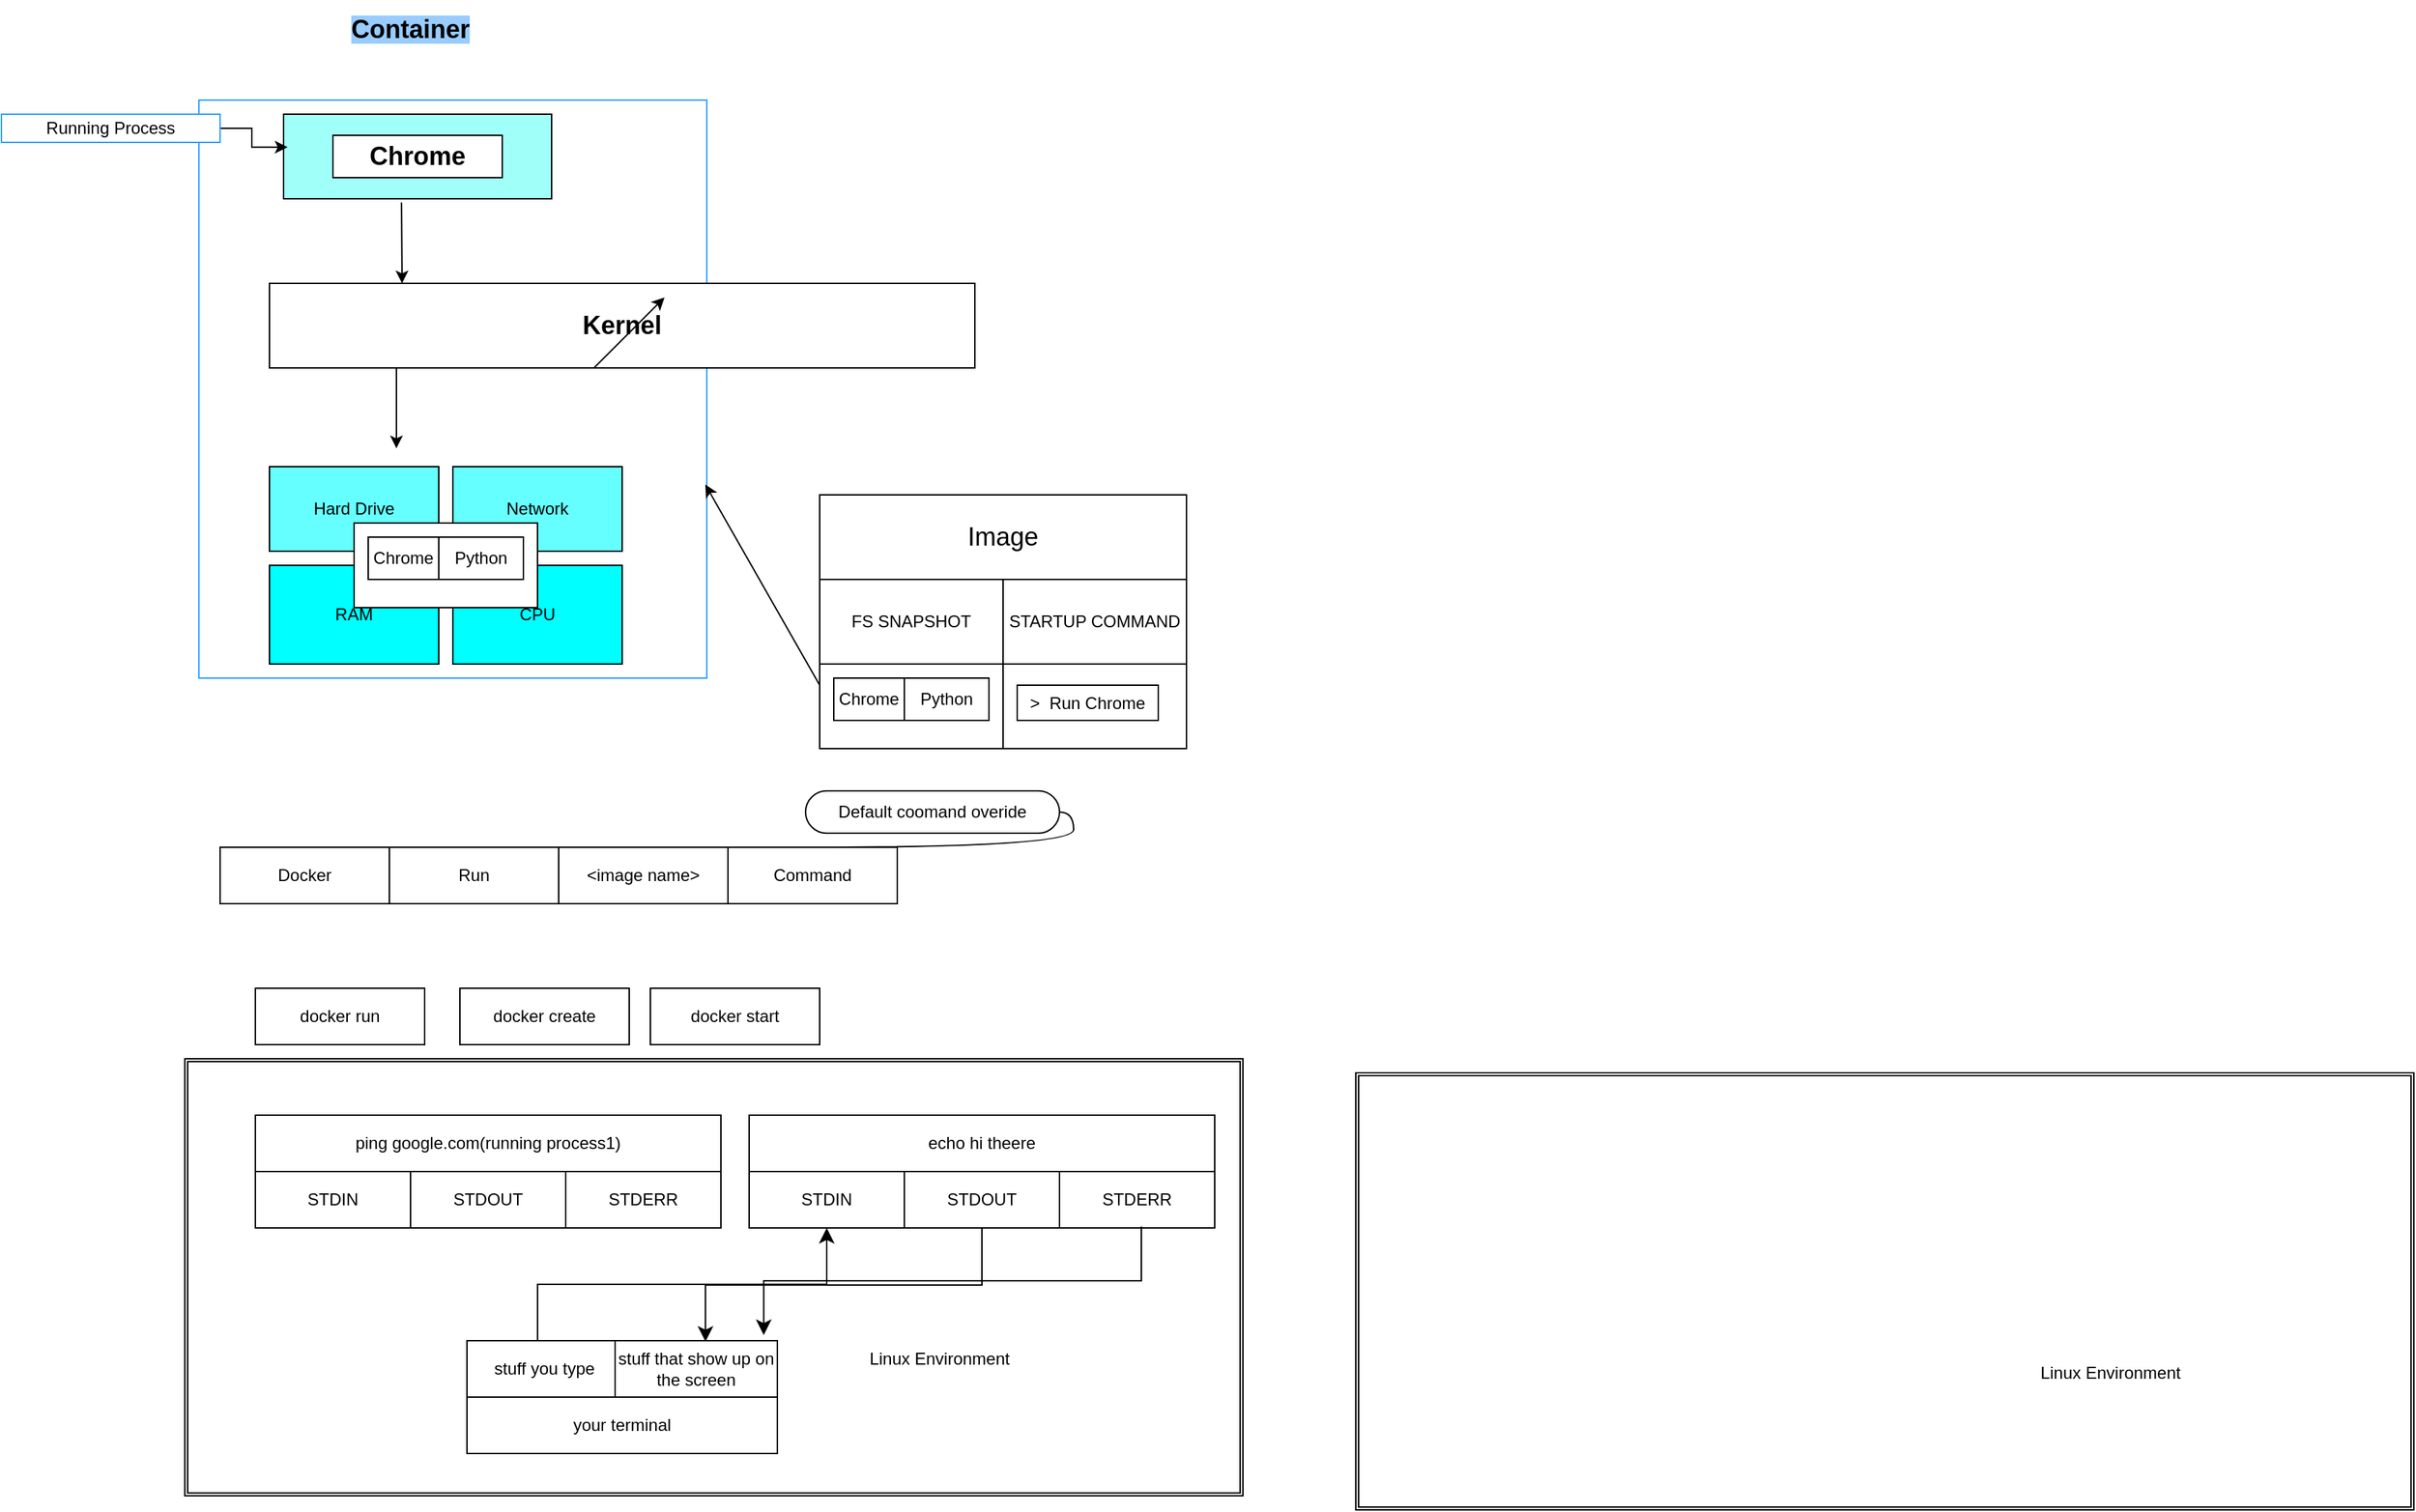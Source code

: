 <mxfile version="21.4.0" type="github" pages="9">
  <diagram name="Container" id="v48tI_cbrsgO7j5zE3Fv">
    <mxGraphModel dx="2140" dy="541" grid="1" gridSize="10" guides="1" tooltips="1" connect="1" arrows="1" fold="1" page="1" pageScale="1" pageWidth="850" pageHeight="1100" math="0" shadow="0">
      <root>
        <mxCell id="0" />
        <mxCell id="1" parent="0" />
        <mxCell id="I23-LBmVO7PIjp_hwQ3M-37" value="&amp;nbsp;&lt;br&gt;&lt;br&gt;&lt;br&gt;&lt;br&gt;&lt;br&gt;&lt;br&gt;&amp;nbsp; &amp;nbsp; &amp;nbsp; &amp;nbsp; &amp;nbsp; &amp;nbsp; &amp;nbsp; &amp;nbsp; &amp;nbsp; &amp;nbsp; &amp;nbsp; &amp;nbsp; &amp;nbsp; &amp;nbsp; &amp;nbsp; &amp;nbsp; &amp;nbsp; &amp;nbsp; &amp;nbsp; &amp;nbsp; &amp;nbsp; &amp;nbsp; &amp;nbsp; &amp;nbsp; &amp;nbsp;&lt;br&gt;&lt;br&gt;&amp;nbsp; &amp;nbsp; &amp;nbsp; &amp;nbsp; &amp;nbsp; &amp;nbsp; &amp;nbsp; &amp;nbsp; &amp;nbsp; &amp;nbsp; &amp;nbsp; &amp;nbsp; &amp;nbsp; &amp;nbsp; &amp;nbsp; &amp;nbsp; &amp;nbsp; &amp;nbsp; &amp;nbsp; &amp;nbsp; &amp;nbsp; &amp;nbsp; &amp;nbsp; &amp;nbsp; &amp;nbsp; &amp;nbsp; &amp;nbsp; &amp;nbsp; &amp;nbsp; &amp;nbsp; &amp;nbsp; &amp;nbsp; &amp;nbsp; &amp;nbsp; &amp;nbsp; &amp;nbsp; &amp;nbsp; &amp;nbsp; &amp;nbsp; &amp;nbsp; &amp;nbsp; &amp;nbsp; &amp;nbsp; &amp;nbsp; &amp;nbsp; &amp;nbsp; &amp;nbsp; &amp;nbsp; Linux Environment" style="shape=ext;double=1;rounded=0;whiteSpace=wrap;html=1;" parent="1" vertex="1">
          <mxGeometry x="110" y="770" width="750" height="310" as="geometry" />
        </mxCell>
        <mxCell id="7KVQHCWxVWXXJRR8kHyW-12" value="" style="rounded=0;whiteSpace=wrap;html=1;points=[[0,0,0,0,0],[0,0.25,0,0,0],[0,0.5,0,0,0],[0,0.75,0,0,0],[0,1,0,0,0],[0.25,0,0,0,0],[0.25,1,0,0,0],[0.5,0,0,0,0],[0.5,1,0,0,0],[0.75,0,0,0,0],[0.75,1,0,0,0],[1,0,0,0,0],[1,0.25,0,0,0],[1,0.5,0,0,0],[1,0.75,0,0,0],[1,1,0,0,0]];strokeColor=#309FFF;shadow=0;" parent="1" vertex="1">
          <mxGeometry x="120" y="90" width="360" height="410" as="geometry" />
        </mxCell>
        <mxCell id="7KVQHCWxVWXXJRR8kHyW-1" value="" style="rounded=0;whiteSpace=wrap;html=1;fillColor=#A1FFF9;" parent="1" vertex="1">
          <mxGeometry x="180" y="100" width="190" height="60" as="geometry" />
        </mxCell>
        <mxCell id="7KVQHCWxVWXXJRR8kHyW-2" value="&lt;font style=&quot;font-size: 18px;&quot;&gt;&lt;b style=&quot;&quot;&gt;Chrome&lt;/b&gt;&lt;/font&gt;" style="rounded=0;whiteSpace=wrap;html=1;" parent="1" vertex="1">
          <mxGeometry x="215" y="115" width="120" height="30" as="geometry" />
        </mxCell>
        <mxCell id="7KVQHCWxVWXXJRR8kHyW-4" value="" style="endArrow=classic;html=1;rounded=0;exitX=0.44;exitY=1.043;exitDx=0;exitDy=0;exitPerimeter=0;" parent="1" source="7KVQHCWxVWXXJRR8kHyW-1" edge="1">
          <mxGeometry width="50" height="50" relative="1" as="geometry">
            <mxPoint x="300" y="240" as="sourcePoint" />
            <mxPoint x="264" y="220" as="targetPoint" />
          </mxGeometry>
        </mxCell>
        <mxCell id="7KVQHCWxVWXXJRR8kHyW-5" value="&lt;font style=&quot;font-size: 18px;&quot;&gt;&lt;b&gt;Kernel&lt;/b&gt;&lt;/font&gt;" style="rounded=0;whiteSpace=wrap;html=1;" parent="1" vertex="1">
          <mxGeometry x="170" y="220" width="500" height="60" as="geometry" />
        </mxCell>
        <mxCell id="7KVQHCWxVWXXJRR8kHyW-6" value="" style="endArrow=classic;html=1;rounded=0;exitX=0.44;exitY=1.043;exitDx=0;exitDy=0;exitPerimeter=0;" parent="1" edge="1">
          <mxGeometry width="50" height="50" relative="1" as="geometry">
            <mxPoint x="260" y="280" as="sourcePoint" />
            <mxPoint x="260" y="337" as="targetPoint" />
          </mxGeometry>
        </mxCell>
        <mxCell id="7KVQHCWxVWXXJRR8kHyW-7" value="Hard Drive" style="rounded=0;whiteSpace=wrap;html=1;fillColor=#66FFFF;" parent="1" vertex="1">
          <mxGeometry x="170" y="350" width="120" height="60" as="geometry" />
        </mxCell>
        <mxCell id="7KVQHCWxVWXXJRR8kHyW-8" value="Network" style="rounded=0;whiteSpace=wrap;html=1;fillColor=#66FFFF;" parent="1" vertex="1">
          <mxGeometry x="300" y="350" width="120" height="60" as="geometry" />
        </mxCell>
        <mxCell id="7KVQHCWxVWXXJRR8kHyW-10" value="RAM" style="rounded=0;whiteSpace=wrap;html=1;fillColor=#00FFFF;" parent="1" vertex="1">
          <mxGeometry x="170" y="420" width="120" height="70" as="geometry" />
        </mxCell>
        <mxCell id="7KVQHCWxVWXXJRR8kHyW-11" value="CPU" style="rounded=0;whiteSpace=wrap;html=1;fillColor=#00FFFF;" parent="1" vertex="1">
          <mxGeometry x="300" y="420" width="120" height="70" as="geometry" />
        </mxCell>
        <mxCell id="7KVQHCWxVWXXJRR8kHyW-14" value="&lt;b&gt;&lt;font style=&quot;font-size: 18px; background-color: rgb(153, 204, 255);&quot;&gt;Container&lt;/font&gt;&lt;/b&gt;" style="rounded=0;whiteSpace=wrap;html=1;strokeColor=#FFFFFF;fillColor=#FFFFFF;" parent="1" vertex="1">
          <mxGeometry x="210" y="20" width="120" height="40" as="geometry" />
        </mxCell>
        <mxCell id="1rD_wFM_01wXovdleEEi-1" value="&lt;font style=&quot;font-size: 18px;&quot;&gt;Image&lt;/font&gt;" style="rounded=0;whiteSpace=wrap;html=1;" parent="1" vertex="1">
          <mxGeometry x="560" y="370" width="260" height="60" as="geometry" />
        </mxCell>
        <mxCell id="1rD_wFM_01wXovdleEEi-3" value="FS SNAPSHOT" style="rounded=0;whiteSpace=wrap;html=1;" parent="1" vertex="1">
          <mxGeometry x="560" y="430" width="130" height="60" as="geometry" />
        </mxCell>
        <mxCell id="1rD_wFM_01wXovdleEEi-4" value="STARTUP COMMAND" style="rounded=0;whiteSpace=wrap;html=1;" parent="1" vertex="1">
          <mxGeometry x="690" y="430" width="130" height="60" as="geometry" />
        </mxCell>
        <mxCell id="1rD_wFM_01wXovdleEEi-6" value="" style="rounded=0;whiteSpace=wrap;html=1;" parent="1" vertex="1">
          <mxGeometry x="560" y="490" width="130" height="60" as="geometry" />
        </mxCell>
        <mxCell id="1rD_wFM_01wXovdleEEi-7" value="" style="rounded=0;whiteSpace=wrap;html=1;" parent="1" vertex="1">
          <mxGeometry x="690" y="490" width="130" height="60" as="geometry" />
        </mxCell>
        <mxCell id="1rD_wFM_01wXovdleEEi-8" value="Chrome" style="rounded=0;whiteSpace=wrap;html=1;" parent="1" vertex="1">
          <mxGeometry x="570" y="500" width="50" height="30" as="geometry" />
        </mxCell>
        <mxCell id="1rD_wFM_01wXovdleEEi-9" value="&amp;gt;&amp;nbsp; Run Chrome" style="rounded=0;whiteSpace=wrap;html=1;" parent="1" vertex="1">
          <mxGeometry x="700" y="505" width="100" height="25" as="geometry" />
        </mxCell>
        <mxCell id="1rD_wFM_01wXovdleEEi-10" value="Python" style="rounded=0;whiteSpace=wrap;html=1;" parent="1" vertex="1">
          <mxGeometry x="620" y="500" width="60" height="30" as="geometry" />
        </mxCell>
        <mxCell id="1rD_wFM_01wXovdleEEi-11" value="" style="endArrow=classic;html=1;rounded=0;exitX=0;exitY=0.25;exitDx=0;exitDy=0;entryX=0.997;entryY=0.665;entryDx=0;entryDy=0;entryPerimeter=0;" parent="1" source="1rD_wFM_01wXovdleEEi-6" target="7KVQHCWxVWXXJRR8kHyW-12" edge="1">
          <mxGeometry width="50" height="50" relative="1" as="geometry">
            <mxPoint x="400" y="500" as="sourcePoint" />
            <mxPoint x="450" y="450" as="targetPoint" />
          </mxGeometry>
        </mxCell>
        <mxCell id="1rD_wFM_01wXovdleEEi-12" value="" style="rounded=0;whiteSpace=wrap;html=1;" parent="1" vertex="1">
          <mxGeometry x="230" y="390" width="130" height="60" as="geometry" />
        </mxCell>
        <mxCell id="1rD_wFM_01wXovdleEEi-13" value="Chrome" style="rounded=0;whiteSpace=wrap;html=1;" parent="1" vertex="1">
          <mxGeometry x="240" y="400" width="50" height="30" as="geometry" />
        </mxCell>
        <mxCell id="1rD_wFM_01wXovdleEEi-14" value="Python" style="rounded=0;whiteSpace=wrap;html=1;" parent="1" vertex="1">
          <mxGeometry x="290" y="400" width="60" height="30" as="geometry" />
        </mxCell>
        <mxCell id="I23-LBmVO7PIjp_hwQ3M-3" style="edgeStyle=orthogonalEdgeStyle;rounded=0;orthogonalLoop=1;jettySize=auto;html=1;exitX=1;exitY=0.5;exitDx=0;exitDy=0;exitPerimeter=0;entryX=0.015;entryY=0.39;entryDx=0;entryDy=0;entryPerimeter=0;" parent="1" source="I23-LBmVO7PIjp_hwQ3M-1" target="7KVQHCWxVWXXJRR8kHyW-1" edge="1">
          <mxGeometry relative="1" as="geometry" />
        </mxCell>
        <mxCell id="I23-LBmVO7PIjp_hwQ3M-1" value="Running Process" style="rounded=0;whiteSpace=wrap;html=1;points=[[0,0,0,0,0],[0,0.25,0,0,0],[0,0.5,0,0,0],[0,0.75,0,0,0],[0,1,0,0,0],[0.25,0,0,0,0],[0.25,1,0,0,0],[0.5,0,0,0,0],[0.5,1,0,0,0],[0.75,0,0,0,0],[0.75,1,0,0,0],[1,0,0,0,0],[1,0.25,0,0,0],[1,0.5,0,0,0],[1,0.75,0,0,0],[1,1,0,0,0]];strokeColor=#309FFF;shadow=0;" parent="1" vertex="1">
          <mxGeometry x="-20" y="100" width="155" height="20" as="geometry" />
        </mxCell>
        <mxCell id="I23-LBmVO7PIjp_hwQ3M-2" value="" style="endArrow=classic;html=1;rounded=0;" parent="1" edge="1">
          <mxGeometry width="50" height="50" relative="1" as="geometry">
            <mxPoint x="400" y="280" as="sourcePoint" />
            <mxPoint x="450" y="230" as="targetPoint" />
          </mxGeometry>
        </mxCell>
        <mxCell id="I23-LBmVO7PIjp_hwQ3M-4" value="Docker" style="rounded=0;whiteSpace=wrap;html=1;" parent="1" vertex="1">
          <mxGeometry x="135" y="620" width="120" height="40" as="geometry" />
        </mxCell>
        <mxCell id="I23-LBmVO7PIjp_hwQ3M-5" value="Run" style="rounded=0;whiteSpace=wrap;html=1;" parent="1" vertex="1">
          <mxGeometry x="255" y="620" width="120" height="40" as="geometry" />
        </mxCell>
        <mxCell id="I23-LBmVO7PIjp_hwQ3M-6" value="&amp;lt;image name&amp;gt;" style="rounded=0;whiteSpace=wrap;html=1;" parent="1" vertex="1">
          <mxGeometry x="375" y="620" width="120" height="40" as="geometry" />
        </mxCell>
        <mxCell id="I23-LBmVO7PIjp_hwQ3M-7" value="Command" style="rounded=0;whiteSpace=wrap;html=1;" parent="1" vertex="1">
          <mxGeometry x="495" y="620" width="120" height="40" as="geometry" />
        </mxCell>
        <mxCell id="I23-LBmVO7PIjp_hwQ3M-9" value="Default coomand overide" style="whiteSpace=wrap;html=1;rounded=1;arcSize=50;align=center;verticalAlign=middle;strokeWidth=1;autosize=1;spacing=4;treeFolding=1;treeMoving=1;newEdgeStyle={&quot;edgeStyle&quot;:&quot;entityRelationEdgeStyle&quot;,&quot;startArrow&quot;:&quot;none&quot;,&quot;endArrow&quot;:&quot;none&quot;,&quot;segment&quot;:10,&quot;curved&quot;:1,&quot;sourcePerimeterSpacing&quot;:0,&quot;targetPerimeterSpacing&quot;:0};" parent="1" vertex="1">
          <mxGeometry x="550" y="580" width="180" height="30" as="geometry" />
        </mxCell>
        <mxCell id="I23-LBmVO7PIjp_hwQ3M-10" value="" style="edgeStyle=entityRelationEdgeStyle;startArrow=none;endArrow=none;segment=10;curved=1;sourcePerimeterSpacing=0;targetPerimeterSpacing=0;rounded=0;elbow=vertical;exitX=0.5;exitY=0;exitDx=0;exitDy=0;" parent="1" source="I23-LBmVO7PIjp_hwQ3M-7" target="I23-LBmVO7PIjp_hwQ3M-9" edge="1">
          <mxGeometry relative="1" as="geometry">
            <mxPoint x="570" y="580" as="sourcePoint" />
          </mxGeometry>
        </mxCell>
        <mxCell id="I23-LBmVO7PIjp_hwQ3M-11" value="docker run" style="rounded=0;whiteSpace=wrap;html=1;" parent="1" vertex="1">
          <mxGeometry x="160" y="720" width="120" height="40" as="geometry" />
        </mxCell>
        <mxCell id="I23-LBmVO7PIjp_hwQ3M-12" value="docker create" style="rounded=0;whiteSpace=wrap;html=1;" parent="1" vertex="1">
          <mxGeometry x="305" y="720" width="120" height="40" as="geometry" />
        </mxCell>
        <mxCell id="I23-LBmVO7PIjp_hwQ3M-13" value="docker start" style="rounded=0;whiteSpace=wrap;html=1;" parent="1" vertex="1">
          <mxGeometry x="440" y="720" width="120" height="40" as="geometry" />
        </mxCell>
        <mxCell id="I23-LBmVO7PIjp_hwQ3M-14" value="ping google.com(running process1)" style="rounded=0;whiteSpace=wrap;html=1;" parent="1" vertex="1">
          <mxGeometry x="160" y="810" width="330" height="40" as="geometry" />
        </mxCell>
        <mxCell id="I23-LBmVO7PIjp_hwQ3M-15" value="STDIN" style="rounded=0;whiteSpace=wrap;html=1;" parent="1" vertex="1">
          <mxGeometry x="160" y="850" width="110" height="40" as="geometry" />
        </mxCell>
        <mxCell id="I23-LBmVO7PIjp_hwQ3M-16" value="STDOUT" style="rounded=0;whiteSpace=wrap;html=1;" parent="1" vertex="1">
          <mxGeometry x="270" y="850" width="110" height="40" as="geometry" />
        </mxCell>
        <mxCell id="I23-LBmVO7PIjp_hwQ3M-17" value="STDERR" style="rounded=0;whiteSpace=wrap;html=1;" parent="1" vertex="1">
          <mxGeometry x="380" y="850" width="110" height="40" as="geometry" />
        </mxCell>
        <mxCell id="I23-LBmVO7PIjp_hwQ3M-18" value="echo hi theere" style="rounded=0;whiteSpace=wrap;html=1;" parent="1" vertex="1">
          <mxGeometry x="510" y="810" width="330" height="40" as="geometry" />
        </mxCell>
        <mxCell id="I23-LBmVO7PIjp_hwQ3M-19" value="STDIN" style="rounded=0;whiteSpace=wrap;html=1;" parent="1" vertex="1">
          <mxGeometry x="510" y="850" width="110" height="40" as="geometry" />
        </mxCell>
        <mxCell id="I23-LBmVO7PIjp_hwQ3M-20" value="STDOUT" style="rounded=0;whiteSpace=wrap;html=1;" parent="1" vertex="1">
          <mxGeometry x="620" y="850" width="110" height="40" as="geometry" />
        </mxCell>
        <mxCell id="I23-LBmVO7PIjp_hwQ3M-21" value="STDERR" style="rounded=0;whiteSpace=wrap;html=1;" parent="1" vertex="1">
          <mxGeometry x="730" y="850" width="110" height="40" as="geometry" />
        </mxCell>
        <mxCell id="I23-LBmVO7PIjp_hwQ3M-24" value="your terminal" style="rounded=0;whiteSpace=wrap;html=1;" parent="1" vertex="1">
          <mxGeometry x="310" y="1010" width="220" height="40" as="geometry" />
        </mxCell>
        <mxCell id="I23-LBmVO7PIjp_hwQ3M-25" value="stuff you type" style="rounded=0;whiteSpace=wrap;html=1;" parent="1" vertex="1">
          <mxGeometry x="310" y="970" width="110" height="40" as="geometry" />
        </mxCell>
        <mxCell id="I23-LBmVO7PIjp_hwQ3M-26" value="stuff that show up on the screen" style="rounded=0;whiteSpace=wrap;html=1;" parent="1" vertex="1">
          <mxGeometry x="415" y="970" width="115" height="40" as="geometry" />
        </mxCell>
        <mxCell id="I23-LBmVO7PIjp_hwQ3M-33" value="" style="edgeStyle=elbowEdgeStyle;elbow=vertical;endArrow=classic;html=1;curved=0;rounded=0;endSize=8;startSize=8;entryX=0.5;entryY=1;entryDx=0;entryDy=0;exitX=0.455;exitY=0;exitDx=0;exitDy=0;exitPerimeter=0;" parent="1" source="I23-LBmVO7PIjp_hwQ3M-25" target="I23-LBmVO7PIjp_hwQ3M-19" edge="1">
          <mxGeometry width="50" height="50" relative="1" as="geometry">
            <mxPoint x="500" y="970" as="sourcePoint" />
            <mxPoint x="550" y="920" as="targetPoint" />
          </mxGeometry>
        </mxCell>
        <mxCell id="I23-LBmVO7PIjp_hwQ3M-34" value="" style="edgeStyle=elbowEdgeStyle;elbow=vertical;endArrow=classic;html=1;curved=0;rounded=0;endSize=8;startSize=8;exitX=0.5;exitY=1;exitDx=0;exitDy=0;entryX=0.557;entryY=0.017;entryDx=0;entryDy=0;entryPerimeter=0;" parent="1" source="I23-LBmVO7PIjp_hwQ3M-20" target="I23-LBmVO7PIjp_hwQ3M-26" edge="1">
          <mxGeometry width="50" height="50" relative="1" as="geometry">
            <mxPoint x="500" y="970" as="sourcePoint" />
            <mxPoint x="550" y="920" as="targetPoint" />
          </mxGeometry>
        </mxCell>
        <mxCell id="I23-LBmVO7PIjp_hwQ3M-35" value="" style="edgeStyle=elbowEdgeStyle;elbow=vertical;endArrow=classic;html=1;curved=0;rounded=0;endSize=8;startSize=8;exitX=0.5;exitY=1;exitDx=0;exitDy=0;entryX=0.916;entryY=-0.1;entryDx=0;entryDy=0;entryPerimeter=0;" parent="1" target="I23-LBmVO7PIjp_hwQ3M-26" edge="1">
          <mxGeometry width="50" height="50" relative="1" as="geometry">
            <mxPoint x="788" y="889" as="sourcePoint" />
            <mxPoint x="592" y="970" as="targetPoint" />
          </mxGeometry>
        </mxCell>
        <mxCell id="XiBeIRsAEqivxNBj7xLX-1" value="&amp;nbsp;&lt;br&gt;&lt;br&gt;&lt;br&gt;&lt;br&gt;&lt;br&gt;&lt;br&gt;&amp;nbsp; &amp;nbsp; &amp;nbsp; &amp;nbsp; &amp;nbsp; &amp;nbsp; &amp;nbsp; &amp;nbsp; &amp;nbsp; &amp;nbsp; &amp;nbsp; &amp;nbsp; &amp;nbsp; &amp;nbsp; &amp;nbsp; &amp;nbsp; &amp;nbsp; &amp;nbsp; &amp;nbsp; &amp;nbsp; &amp;nbsp; &amp;nbsp; &amp;nbsp; &amp;nbsp; &amp;nbsp;&lt;br&gt;&lt;br&gt;&amp;nbsp; &amp;nbsp; &amp;nbsp; &amp;nbsp; &amp;nbsp; &amp;nbsp; &amp;nbsp; &amp;nbsp; &amp;nbsp; &amp;nbsp; &amp;nbsp; &amp;nbsp; &amp;nbsp; &amp;nbsp; &amp;nbsp; &amp;nbsp; &amp;nbsp; &amp;nbsp; &amp;nbsp; &amp;nbsp; &amp;nbsp; &amp;nbsp; &amp;nbsp; &amp;nbsp; &amp;nbsp; &amp;nbsp; &amp;nbsp; &amp;nbsp; &amp;nbsp; &amp;nbsp; &amp;nbsp; &amp;nbsp; &amp;nbsp; &amp;nbsp; &amp;nbsp; &amp;nbsp; &amp;nbsp; &amp;nbsp; &amp;nbsp; &amp;nbsp; &amp;nbsp; &amp;nbsp; &amp;nbsp; &amp;nbsp; &amp;nbsp; &amp;nbsp; &amp;nbsp; &amp;nbsp; Linux Environment" style="shape=ext;double=1;rounded=0;whiteSpace=wrap;html=1;" parent="1" vertex="1">
          <mxGeometry x="940" y="780" width="750" height="310" as="geometry" />
        </mxCell>
      </root>
    </mxGraphModel>
  </diagram>
  <diagram id="Ej_JVgxOXVgDSJfF1CKS" name="Dockerfile">
    <mxGraphModel dx="1290" dy="541" grid="1" gridSize="10" guides="1" tooltips="1" connect="1" arrows="1" fold="1" page="1" pageScale="1" pageWidth="850" pageHeight="1100" math="0" shadow="0">
      <root>
        <mxCell id="0" />
        <mxCell id="1" parent="0" />
        <mxCell id="3uLUOUoR9_b_FdKDZr3V-1" value="&lt;font style=&quot;font-size: 18px;&quot;&gt;Dockerfile&lt;/font&gt;" style="whiteSpace=wrap;html=1;fillColor=#91FFB2;" parent="1" vertex="1">
          <mxGeometry x="50" y="170" width="120" height="60" as="geometry" />
        </mxCell>
        <mxCell id="3uLUOUoR9_b_FdKDZr3V-2" value="" style="endArrow=classic;html=1;rounded=0;elbow=vertical;exitX=1;exitY=0.5;exitDx=0;exitDy=0;" parent="1" source="3uLUOUoR9_b_FdKDZr3V-1" edge="1">
          <mxGeometry width="50" height="50" relative="1" as="geometry">
            <mxPoint x="400" y="360" as="sourcePoint" />
            <mxPoint x="250" y="200" as="targetPoint" />
          </mxGeometry>
        </mxCell>
        <mxCell id="3uLUOUoR9_b_FdKDZr3V-6" value="" style="edgeStyle=elbowEdgeStyle;rounded=0;orthogonalLoop=1;jettySize=auto;elbow=vertical;html=1;" parent="1" source="3uLUOUoR9_b_FdKDZr3V-3" target="3uLUOUoR9_b_FdKDZr3V-4" edge="1">
          <mxGeometry relative="1" as="geometry" />
        </mxCell>
        <mxCell id="3uLUOUoR9_b_FdKDZr3V-3" value="&lt;span style=&quot;font-size: 18px;&quot;&gt;Docker Client&lt;/span&gt;" style="whiteSpace=wrap;html=1;" parent="1" vertex="1">
          <mxGeometry x="250" y="170" width="120" height="60" as="geometry" />
        </mxCell>
        <mxCell id="3uLUOUoR9_b_FdKDZr3V-8" value="" style="edgeStyle=elbowEdgeStyle;rounded=0;orthogonalLoop=1;jettySize=auto;elbow=vertical;html=1;" parent="1" source="3uLUOUoR9_b_FdKDZr3V-4" target="3uLUOUoR9_b_FdKDZr3V-7" edge="1">
          <mxGeometry relative="1" as="geometry" />
        </mxCell>
        <mxCell id="3uLUOUoR9_b_FdKDZr3V-4" value="&lt;font style=&quot;font-size: 18px;&quot;&gt;Docker Server&lt;/font&gt;" style="whiteSpace=wrap;html=1;" parent="1" vertex="1">
          <mxGeometry x="460" y="170" width="120" height="60" as="geometry" />
        </mxCell>
        <mxCell id="3uLUOUoR9_b_FdKDZr3V-7" value="&lt;font style=&quot;font-size: 18px;&quot;&gt;Usable Image&lt;/font&gt;" style="whiteSpace=wrap;html=1;fillColor=#78C9FF;" parent="1" vertex="1">
          <mxGeometry x="640" y="170" width="120" height="60" as="geometry" />
        </mxCell>
        <mxCell id="3uLUOUoR9_b_FdKDZr3V-9" value="" style="shape=curlyBracket;whiteSpace=wrap;html=1;rounded=1;flipH=1;labelPosition=right;verticalLabelPosition=middle;align=left;verticalAlign=middle;rotation=90;" parent="1" vertex="1">
          <mxGeometry x="100" y="190" width="20" height="120" as="geometry" />
        </mxCell>
        <mxCell id="3uLUOUoR9_b_FdKDZr3V-10" value="Configureation to define how our container should behave" style="rounded=0;whiteSpace=wrap;html=1;strokeColor=#FFFFFF;" parent="1" vertex="1">
          <mxGeometry x="50" y="270" width="120" height="60" as="geometry" />
        </mxCell>
        <mxCell id="3uLUOUoR9_b_FdKDZr3V-11" value="&lt;font style=&quot;font-size: 18px;&quot;&gt;Specify a base image&lt;/font&gt;" style="rounded=0;whiteSpace=wrap;html=1;" parent="1" vertex="1">
          <mxGeometry x="330" y="300" width="400" height="40" as="geometry" />
        </mxCell>
        <mxCell id="3uLUOUoR9_b_FdKDZr3V-13" value="&lt;font style=&quot;font-size: 18px;&quot;&gt;Run some commands to install additional programs&lt;/font&gt;" style="rounded=0;whiteSpace=wrap;html=1;" parent="1" vertex="1">
          <mxGeometry x="330" y="360" width="400" height="70" as="geometry" />
        </mxCell>
        <mxCell id="3uLUOUoR9_b_FdKDZr3V-14" value="&lt;font style=&quot;font-size: 18px;&quot;&gt;Specify a command to run on container startup&lt;/font&gt;" style="rounded=0;whiteSpace=wrap;html=1;" parent="1" vertex="1">
          <mxGeometry x="330" y="450" width="400" height="70" as="geometry" />
        </mxCell>
        <mxCell id="3uLUOUoR9_b_FdKDZr3V-15" value="" style="endArrow=classic;html=1;rounded=0;elbow=vertical;strokeColor=#000000;shadow=1;" parent="1" edge="1">
          <mxGeometry width="50" height="50" relative="1" as="geometry">
            <mxPoint x="280" y="300" as="sourcePoint" />
            <mxPoint x="280" y="520" as="targetPoint" />
          </mxGeometry>
        </mxCell>
        <mxCell id="3uLUOUoR9_b_FdKDZr3V-16" value="Flow&amp;nbsp;" style="edgeLabel;html=1;align=center;verticalAlign=middle;resizable=0;points=[];" parent="3uLUOUoR9_b_FdKDZr3V-15" vertex="1" connectable="0">
          <mxGeometry x="-0.709" y="-1" relative="1" as="geometry">
            <mxPoint as="offset" />
          </mxGeometry>
        </mxCell>
        <mxCell id="3uLUOUoR9_b_FdKDZr3V-17" value="Createing a Dockerfile" style="text;strokeColor=none;fillColor=none;html=1;fontSize=24;fontStyle=1;verticalAlign=middle;align=center;" parent="1" vertex="1">
          <mxGeometry x="470" y="240" width="100" height="40" as="geometry" />
        </mxCell>
        <mxCell id="3uLUOUoR9_b_FdKDZr3V-19" value="&lt;font style=&quot;font-size: 18px;&quot;&gt;FROM&lt;/font&gt;" style="rounded=0;whiteSpace=wrap;html=1;fillColor=#99CCFF;" parent="1" vertex="1">
          <mxGeometry x="210" y="700" width="120" height="60" as="geometry" />
        </mxCell>
        <mxCell id="3uLUOUoR9_b_FdKDZr3V-20" value="&lt;span style=&quot;font-size: 18px;&quot;&gt;alpine&amp;nbsp;&lt;/span&gt;" style="rounded=0;whiteSpace=wrap;html=1;" parent="1" vertex="1">
          <mxGeometry x="330" y="700" width="400" height="60" as="geometry" />
        </mxCell>
        <mxCell id="3uLUOUoR9_b_FdKDZr3V-21" value="&lt;font style=&quot;font-size: 18px;&quot;&gt;RUN&lt;/font&gt;" style="rounded=0;whiteSpace=wrap;html=1;fillColor=#99CCFF;" parent="1" vertex="1">
          <mxGeometry x="210" y="760" width="120" height="60" as="geometry" />
        </mxCell>
        <mxCell id="3uLUOUoR9_b_FdKDZr3V-22" value="&lt;font style=&quot;font-size: 18px;&quot;&gt;CMD&lt;/font&gt;" style="rounded=0;whiteSpace=wrap;html=1;fillColor=#99CCFF;" parent="1" vertex="1">
          <mxGeometry x="210" y="820" width="120" height="60" as="geometry" />
        </mxCell>
        <mxCell id="3uLUOUoR9_b_FdKDZr3V-24" value="&lt;font style=&quot;font-size: 18px;&quot;&gt;apk add --update redis&lt;/font&gt;" style="rounded=0;whiteSpace=wrap;html=1;" parent="1" vertex="1">
          <mxGeometry x="330" y="760" width="400" height="60" as="geometry" />
        </mxCell>
        <mxCell id="3uLUOUoR9_b_FdKDZr3V-25" value="&lt;font style=&quot;font-size: 18px;&quot;&gt;[&quot;redis-server&quot;]&lt;/font&gt;" style="rounded=0;whiteSpace=wrap;html=1;" parent="1" vertex="1">
          <mxGeometry x="330" y="820" width="400" height="60" as="geometry" />
        </mxCell>
        <mxCell id="3uLUOUoR9_b_FdKDZr3V-26" value="" style="shape=curlyBracket;whiteSpace=wrap;html=1;rounded=1;flipH=1;labelPosition=right;verticalLabelPosition=middle;align=left;verticalAlign=middle;rotation=-89;" parent="1" vertex="1">
          <mxGeometry x="250.0" y="620" width="40" height="120" as="geometry" />
        </mxCell>
        <mxCell id="3uLUOUoR9_b_FdKDZr3V-27" value="" style="shape=curlyBracket;whiteSpace=wrap;html=1;rounded=1;flipH=1;labelPosition=right;verticalLabelPosition=middle;align=left;verticalAlign=middle;rotation=-90;" parent="1" vertex="1">
          <mxGeometry x="504.99" y="480" width="50.02" height="397.56" as="geometry" />
        </mxCell>
        <mxCell id="3uLUOUoR9_b_FdKDZr3V-28" value="&lt;font style=&quot;font-size: 18px;&quot;&gt;Instruction telling &lt;br&gt;Docker Server&lt;br&gt;&amp;nbsp;what to do&lt;/font&gt;" style="text;strokeColor=none;fillColor=none;html=1;fontSize=24;fontStyle=1;verticalAlign=middle;align=center;" parent="1" vertex="1">
          <mxGeometry x="220" y="610" width="100" height="40" as="geometry" />
        </mxCell>
        <mxCell id="3uLUOUoR9_b_FdKDZr3V-29" value="&lt;span style=&quot;font-size: 18px;&quot;&gt;Argument to the instruction&lt;/span&gt;" style="text;strokeColor=none;fillColor=none;html=1;fontSize=24;fontStyle=1;verticalAlign=middle;align=center;" parent="1" vertex="1">
          <mxGeometry x="470" y="610" width="100" height="30" as="geometry" />
        </mxCell>
        <mxCell id="CPixDKQDRTPwxDW19ksu-2" value="&lt;font style=&quot;font-size: 18px;&quot;&gt;FROM&lt;/font&gt;" style="rounded=0;whiteSpace=wrap;html=1;fillColor=#99CCFF;" parent="1" vertex="1">
          <mxGeometry x="220" y="1060" width="120" height="60" as="geometry" />
        </mxCell>
        <mxCell id="CPixDKQDRTPwxDW19ksu-3" value="&lt;span style=&quot;font-size: 18px;&quot;&gt;alpine&amp;nbsp;&lt;/span&gt;" style="rounded=0;whiteSpace=wrap;html=1;" parent="1" vertex="1">
          <mxGeometry x="340" y="1060" width="400" height="60" as="geometry" />
        </mxCell>
        <mxCell id="CPixDKQDRTPwxDW19ksu-4" value="&lt;font style=&quot;font-size: 18px;&quot;&gt;RUN&lt;/font&gt;" style="rounded=0;whiteSpace=wrap;html=1;fillColor=#99CCFF;" parent="1" vertex="1">
          <mxGeometry x="220" y="1120" width="120" height="60" as="geometry" />
        </mxCell>
        <mxCell id="CPixDKQDRTPwxDW19ksu-5" value="&lt;font style=&quot;font-size: 18px;&quot;&gt;CMD&lt;/font&gt;" style="rounded=0;whiteSpace=wrap;html=1;fillColor=#99CCFF;" parent="1" vertex="1">
          <mxGeometry x="220" y="1180" width="120" height="60" as="geometry" />
        </mxCell>
        <mxCell id="CPixDKQDRTPwxDW19ksu-6" value="&lt;font style=&quot;font-size: 18px;&quot;&gt;npm install&lt;/font&gt;" style="rounded=0;whiteSpace=wrap;html=1;" parent="1" vertex="1">
          <mxGeometry x="340" y="1120" width="400" height="60" as="geometry" />
        </mxCell>
        <mxCell id="CPixDKQDRTPwxDW19ksu-7" value="&lt;span style=&quot;font-size: 18px;&quot;&gt;[&quot;npm&quot;, &quot;start&quot;]&lt;br&gt;&lt;/span&gt;" style="rounded=0;whiteSpace=wrap;html=1;" parent="1" vertex="1">
          <mxGeometry x="340" y="1180" width="400" height="60" as="geometry" />
        </mxCell>
        <mxCell id="CPixDKQDRTPwxDW19ksu-8" value="" style="shape=curlyBracket;whiteSpace=wrap;html=1;rounded=1;flipH=1;labelPosition=right;verticalLabelPosition=middle;align=left;verticalAlign=middle;rotation=-89;" parent="1" vertex="1">
          <mxGeometry x="260" y="980" width="40" height="120" as="geometry" />
        </mxCell>
        <mxCell id="CPixDKQDRTPwxDW19ksu-9" value="" style="shape=curlyBracket;whiteSpace=wrap;html=1;rounded=1;flipH=1;labelPosition=right;verticalLabelPosition=middle;align=left;verticalAlign=middle;rotation=-90;" parent="1" vertex="1">
          <mxGeometry x="610" y="1390" width="50.02" height="217.56" as="geometry" />
        </mxCell>
        <mxCell id="CPixDKQDRTPwxDW19ksu-10" value="&lt;font style=&quot;font-size: 18px;&quot;&gt;Instruction telling &lt;br&gt;Docker Server&lt;br&gt;&amp;nbsp;what to do&lt;/font&gt;" style="text;strokeColor=none;fillColor=none;html=1;fontSize=24;fontStyle=1;verticalAlign=middle;align=center;" parent="1" vertex="1">
          <mxGeometry x="230" y="970" width="100" height="40" as="geometry" />
        </mxCell>
        <mxCell id="CPixDKQDRTPwxDW19ksu-11" value="&lt;span style=&quot;font-size: 18px;&quot;&gt;Argument to the instruction&lt;/span&gt;" style="text;strokeColor=none;fillColor=none;html=1;fontSize=24;fontStyle=1;verticalAlign=middle;align=center;" parent="1" vertex="1">
          <mxGeometry x="480" y="970" width="100" height="30" as="geometry" />
        </mxCell>
        <mxCell id="CPixDKQDRTPwxDW19ksu-13" value="&lt;font style=&quot;font-size: 18px;&quot;&gt;COPY&lt;/font&gt;" style="rounded=0;whiteSpace=wrap;html=1;fillColor=#99CCFF;" parent="1" vertex="1">
          <mxGeometry x="220" y="1530" width="120" height="60" as="geometry" />
        </mxCell>
        <mxCell id="CPixDKQDRTPwxDW19ksu-14" value="&lt;font style=&quot;font-size: 24px;&quot;&gt;&lt;b&gt;./&lt;/b&gt;&lt;/font&gt;" style="rounded=0;whiteSpace=wrap;html=1;" parent="1" vertex="1">
          <mxGeometry x="340" y="1530" width="200" height="60" as="geometry" />
        </mxCell>
        <mxCell id="CPixDKQDRTPwxDW19ksu-15" value="&lt;span style=&quot;font-size: 24px;&quot;&gt;&lt;b&gt;./&lt;/b&gt;&lt;/span&gt;" style="rounded=0;whiteSpace=wrap;html=1;" parent="1" vertex="1">
          <mxGeometry x="540" y="1530" width="200" height="60" as="geometry" />
        </mxCell>
        <mxCell id="CPixDKQDRTPwxDW19ksu-16" value="&lt;span style=&quot;font-size: 18px;&quot;&gt;Path to copy stuff to inside&lt;br&gt;&amp;nbsp;*the container*&lt;/span&gt;" style="text;strokeColor=none;fillColor=none;html=1;fontSize=24;fontStyle=1;verticalAlign=middle;align=center;" parent="1" vertex="1">
          <mxGeometry x="590" y="1430" width="100" height="30" as="geometry" />
        </mxCell>
        <mxCell id="CPixDKQDRTPwxDW19ksu-17" value="&lt;span style=&quot;font-size: 18px;&quot;&gt;Path to folder to copy from on *your machine* &lt;br&gt;relative to build context&lt;/span&gt;" style="text;strokeColor=none;fillColor=none;html=1;fontSize=24;fontStyle=1;verticalAlign=middle;align=center;" parent="1" vertex="1">
          <mxGeometry x="380" y="1635" width="100" height="30" as="geometry" />
        </mxCell>
        <mxCell id="CPixDKQDRTPwxDW19ksu-18" value="" style="shape=curlyBracket;whiteSpace=wrap;html=1;rounded=1;flipH=1;labelPosition=right;verticalLabelPosition=middle;align=left;verticalAlign=middle;rotation=90;" parent="1" vertex="1">
          <mxGeometry x="432.5" y="1502.5" width="20" height="205" as="geometry" />
        </mxCell>
      </root>
    </mxGraphModel>
  </diagram>
  <diagram id="U_6TIxGohXq_X8PzQBBA" name="Dockerfile image build">
    <mxGraphModel dx="1290" dy="541" grid="1" gridSize="10" guides="1" tooltips="1" connect="1" arrows="1" fold="1" page="1" pageScale="1" pageWidth="850" pageHeight="1100" math="0" shadow="0">
      <root>
        <mxCell id="0" />
        <mxCell id="1" parent="0" />
        <mxCell id="zZsQalAWDlGq3cW6pCBx-1" value="&lt;font style=&quot;font-size: 18px;&quot;&gt;FROM&lt;/font&gt;" style="rounded=0;whiteSpace=wrap;html=1;fillColor=#99CCFF;" parent="1" vertex="1">
          <mxGeometry x="70" y="330" width="120" height="60" as="geometry" />
        </mxCell>
        <mxCell id="zZsQalAWDlGq3cW6pCBx-2" value="&lt;span style=&quot;font-size: 18px;&quot;&gt;alpine&amp;nbsp;&lt;/span&gt;" style="rounded=0;whiteSpace=wrap;html=1;" parent="1" vertex="1">
          <mxGeometry x="190" y="330" width="400" height="60" as="geometry" />
        </mxCell>
        <mxCell id="zZsQalAWDlGq3cW6pCBx-3" value="&lt;font style=&quot;font-size: 18px;&quot;&gt;RUN&lt;/font&gt;" style="rounded=0;whiteSpace=wrap;html=1;fillColor=#99CCFF;" parent="1" vertex="1">
          <mxGeometry x="70" y="390" width="120" height="60" as="geometry" />
        </mxCell>
        <mxCell id="zZsQalAWDlGq3cW6pCBx-4" value="&lt;font style=&quot;font-size: 18px;&quot;&gt;CMD&lt;/font&gt;" style="rounded=0;whiteSpace=wrap;html=1;fillColor=#99CCFF;" parent="1" vertex="1">
          <mxGeometry x="70" y="450" width="120" height="60" as="geometry" />
        </mxCell>
        <mxCell id="zZsQalAWDlGq3cW6pCBx-5" value="&lt;font style=&quot;font-size: 18px;&quot;&gt;apk add --update redis&lt;/font&gt;" style="rounded=0;whiteSpace=wrap;html=1;" parent="1" vertex="1">
          <mxGeometry x="190" y="390" width="400" height="60" as="geometry" />
        </mxCell>
        <mxCell id="zZsQalAWDlGq3cW6pCBx-6" value="&lt;font style=&quot;font-size: 18px;&quot;&gt;[&quot;redis-server&quot;]&lt;/font&gt;" style="rounded=0;whiteSpace=wrap;html=1;" parent="1" vertex="1">
          <mxGeometry x="190" y="450" width="400" height="60" as="geometry" />
        </mxCell>
        <mxCell id="zZsQalAWDlGq3cW6pCBx-7" value="" style="shape=curlyBracket;whiteSpace=wrap;html=1;rounded=1;flipH=1;labelPosition=right;verticalLabelPosition=middle;align=left;verticalAlign=middle;rotation=-89;" parent="1" vertex="1">
          <mxGeometry x="110.0" y="250" width="40" height="120" as="geometry" />
        </mxCell>
        <mxCell id="zZsQalAWDlGq3cW6pCBx-8" value="" style="shape=curlyBracket;whiteSpace=wrap;html=1;rounded=1;flipH=1;labelPosition=right;verticalLabelPosition=middle;align=left;verticalAlign=middle;rotation=-90;" parent="1" vertex="1">
          <mxGeometry x="364.99" y="110" width="50.02" height="397.56" as="geometry" />
        </mxCell>
        <mxCell id="zZsQalAWDlGq3cW6pCBx-9" value="&lt;font style=&quot;font-size: 18px;&quot;&gt;Instruction telling &lt;br&gt;Docker Server&lt;br&gt;&amp;nbsp;what to do&lt;/font&gt;" style="text;strokeColor=none;fillColor=none;html=1;fontSize=24;fontStyle=1;verticalAlign=middle;align=center;" parent="1" vertex="1">
          <mxGeometry x="80" y="230" width="100" height="40" as="geometry" />
        </mxCell>
        <mxCell id="zZsQalAWDlGq3cW6pCBx-10" value="&lt;span style=&quot;font-size: 18px;&quot;&gt;Argument to the instruction&lt;/span&gt;" style="text;strokeColor=none;fillColor=none;html=1;fontSize=24;fontStyle=1;verticalAlign=middle;align=center;" parent="1" vertex="1">
          <mxGeometry x="330" y="240" width="100" height="30" as="geometry" />
        </mxCell>
        <mxCell id="A3zTRLg9yi2j0d-LxrQM-10" value="&lt;font style=&quot;font-size: 18px;&quot;&gt;Alpine Image&lt;/font&gt;" style="rounded=0;whiteSpace=wrap;html=1;" parent="1" vertex="1">
          <mxGeometry x="70" y="670" width="520" height="60" as="geometry" />
        </mxCell>
        <mxCell id="A3zTRLg9yi2j0d-LxrQM-11" value="FS SNAPSHOT" style="rounded=0;whiteSpace=wrap;html=1;" parent="1" vertex="1">
          <mxGeometry x="70" y="730" width="270" height="60" as="geometry" />
        </mxCell>
        <mxCell id="A3zTRLg9yi2j0d-LxrQM-12" value="STARTUP COMMAND" style="rounded=0;whiteSpace=wrap;html=1;" parent="1" vertex="1">
          <mxGeometry x="330" y="730" width="260" height="60" as="geometry" />
        </mxCell>
        <mxCell id="A3zTRLg9yi2j0d-LxrQM-13" value="" style="rounded=0;whiteSpace=wrap;html=1;fillColor=#C3ABD0;" parent="1" vertex="1">
          <mxGeometry x="70" y="790" width="260" height="120" as="geometry" />
        </mxCell>
        <mxCell id="A3zTRLg9yi2j0d-LxrQM-14" value="" style="rounded=0;whiteSpace=wrap;html=1;" parent="1" vertex="1">
          <mxGeometry x="330" y="790" width="260" height="120" as="geometry" />
        </mxCell>
        <mxCell id="A3zTRLg9yi2j0d-LxrQM-15" value="bin" style="rounded=0;whiteSpace=wrap;html=1;" parent="1" vertex="1">
          <mxGeometry x="80" y="800" width="50" height="30" as="geometry" />
        </mxCell>
        <mxCell id="A3zTRLg9yi2j0d-LxrQM-18" value="dev" style="rounded=0;whiteSpace=wrap;html=1;" parent="1" vertex="1">
          <mxGeometry x="150" y="800" width="60" height="30" as="geometry" />
        </mxCell>
        <mxCell id="A3zTRLg9yi2j0d-LxrQM-21" value="etc" style="rounded=0;whiteSpace=wrap;html=1;" parent="1" vertex="1">
          <mxGeometry x="230" y="800" width="60" height="30" as="geometry" />
        </mxCell>
        <mxCell id="A3zTRLg9yi2j0d-LxrQM-22" value="home&amp;nbsp;" style="rounded=0;whiteSpace=wrap;html=1;" parent="1" vertex="1">
          <mxGeometry x="80" y="850" width="50" height="30" as="geometry" />
        </mxCell>
        <mxCell id="A3zTRLg9yi2j0d-LxrQM-23" value="proc" style="rounded=0;whiteSpace=wrap;html=1;" parent="1" vertex="1">
          <mxGeometry x="150" y="850" width="60" height="30" as="geometry" />
        </mxCell>
        <mxCell id="-WBLIwp8frwGNxvhE2Uy-41" style="edgeStyle=elbowEdgeStyle;rounded=0;orthogonalLoop=1;jettySize=auto;elbow=vertical;html=1;exitX=0.5;exitY=1;exitDx=0;exitDy=0;exitPerimeter=0;" parent="1" source="-WBLIwp8frwGNxvhE2Uy-28" target="-WBLIwp8frwGNxvhE2Uy-36" edge="1">
          <mxGeometry relative="1" as="geometry" />
        </mxCell>
        <mxCell id="-WBLIwp8frwGNxvhE2Uy-28" value="" style="rounded=0;whiteSpace=wrap;html=1;points=[[0,0,0,0,0],[0,0.25,0,0,0],[0,0.5,0,0,0],[0,0.75,0,0,0],[0,1,0,0,0],[0.25,0,0,0,0],[0.25,1,0,0,0],[0.5,0,0,0,0],[0.5,1,0,0,0],[0.75,0,0,0,0],[0.75,1,0,0,0],[1,0,0,0,0],[1,0.25,0,0,0],[1,0.5,0,0,0],[1,0.75,0,0,0],[1,1,0,0,0]];strokeColor=#309FFF;shadow=0;" parent="1" vertex="1">
          <mxGeometry x="670" y="530" width="460" height="510" as="geometry" />
        </mxCell>
        <mxCell id="-WBLIwp8frwGNxvhE2Uy-29" value="" style="rounded=0;whiteSpace=wrap;html=1;fillColor=#A1FFF9;" parent="1" vertex="1">
          <mxGeometry x="750" y="565" width="270" height="60" as="geometry" />
        </mxCell>
        <mxCell id="-WBLIwp8frwGNxvhE2Uy-30" value="" style="rounded=0;whiteSpace=wrap;html=1;" parent="1" vertex="1">
          <mxGeometry x="800" y="580" width="185" height="30" as="geometry" />
        </mxCell>
        <mxCell id="-WBLIwp8frwGNxvhE2Uy-31" value="" style="endArrow=classic;html=1;rounded=0;exitX=0.593;exitY=1.062;exitDx=0;exitDy=0;exitPerimeter=0;" parent="1" source="-WBLIwp8frwGNxvhE2Uy-29" edge="1">
          <mxGeometry width="50" height="50" relative="1" as="geometry">
            <mxPoint x="950" y="705" as="sourcePoint" />
            <mxPoint x="910" y="680" as="targetPoint" />
          </mxGeometry>
        </mxCell>
        <mxCell id="-WBLIwp8frwGNxvhE2Uy-32" value="&lt;font style=&quot;font-size: 18px;&quot;&gt;&lt;b&gt;Kernel&lt;/b&gt;&lt;/font&gt;" style="rounded=0;whiteSpace=wrap;html=1;" parent="1" vertex="1">
          <mxGeometry x="820" y="685" width="500" height="60" as="geometry" />
        </mxCell>
        <mxCell id="-WBLIwp8frwGNxvhE2Uy-33" value="" style="endArrow=classic;html=1;rounded=0;exitX=0.44;exitY=1.043;exitDx=0;exitDy=0;exitPerimeter=0;" parent="1" edge="1">
          <mxGeometry width="50" height="50" relative="1" as="geometry">
            <mxPoint x="910" y="745" as="sourcePoint" />
            <mxPoint x="910" y="802" as="targetPoint" />
          </mxGeometry>
        </mxCell>
        <mxCell id="-WBLIwp8frwGNxvhE2Uy-35" value="Network" style="rounded=0;whiteSpace=wrap;html=1;fillColor=#66FFFF;" parent="1" vertex="1">
          <mxGeometry x="870" y="810" width="120" height="60" as="geometry" />
        </mxCell>
        <mxCell id="-WBLIwp8frwGNxvhE2Uy-36" value="RAM" style="rounded=0;whiteSpace=wrap;html=1;fillColor=#00FFFF;" parent="1" vertex="1">
          <mxGeometry x="740" y="810" width="120" height="60" as="geometry" />
        </mxCell>
        <mxCell id="-WBLIwp8frwGNxvhE2Uy-37" value="CPU" style="rounded=0;whiteSpace=wrap;html=1;fillColor=#00FFFF;" parent="1" vertex="1">
          <mxGeometry x="1000" y="810" width="120" height="60" as="geometry" />
        </mxCell>
        <mxCell id="-WBLIwp8frwGNxvhE2Uy-39" value="&lt;span style=&quot;font-size: 18px;&quot;&gt;Container&amp;nbsp;&lt;/span&gt;" style="text;strokeColor=none;fillColor=none;html=1;fontSize=24;fontStyle=1;verticalAlign=middle;align=center;" parent="1" vertex="1">
          <mxGeometry x="865" y="465" width="100" height="30" as="geometry" />
        </mxCell>
        <mxCell id="-WBLIwp8frwGNxvhE2Uy-40" value="&lt;span style=&quot;font-size: 18px;&quot;&gt;Running Process&lt;br&gt;&lt;br&gt;&lt;/span&gt;" style="text;strokeColor=none;fillColor=none;html=1;fontSize=24;fontStyle=1;verticalAlign=middle;align=center;" parent="1" vertex="1">
          <mxGeometry x="1050" y="580" width="100" height="30" as="geometry" />
        </mxCell>
        <mxCell id="-WBLIwp8frwGNxvhE2Uy-43" value="" style="shape=curlyBracket;whiteSpace=wrap;html=1;rounded=1;flipH=1;labelPosition=right;verticalLabelPosition=middle;align=left;verticalAlign=middle;" parent="1" vertex="1">
          <mxGeometry x="970" y="890" width="20" height="120" as="geometry" />
        </mxCell>
        <mxCell id="-WBLIwp8frwGNxvhE2Uy-44" value="&lt;span style=&quot;font-size: 18px;&quot;&gt;Hard drive segment &lt;br&gt;for this process&lt;br&gt;&lt;/span&gt;" style="text;strokeColor=none;fillColor=none;html=1;fontSize=24;fontStyle=1;verticalAlign=middle;align=center;" parent="1" vertex="1">
          <mxGeometry x="1030" y="920" width="100" height="30" as="geometry" />
        </mxCell>
        <mxCell id="hPNk-9IvTJe-UTFjdzDv-1" value="???" style="rounded=0;whiteSpace=wrap;html=1;" parent="1" vertex="1">
          <mxGeometry x="350" y="830" width="210" height="30" as="geometry" />
        </mxCell>
        <mxCell id="hPNk-9IvTJe-UTFjdzDv-67" style="edgeStyle=elbowEdgeStyle;rounded=0;orthogonalLoop=1;jettySize=auto;elbow=vertical;html=1;exitX=0.5;exitY=1;exitDx=0;exitDy=0;exitPerimeter=0;" parent="1" source="hPNk-9IvTJe-UTFjdzDv-68" target="hPNk-9IvTJe-UTFjdzDv-75" edge="1">
          <mxGeometry relative="1" as="geometry" />
        </mxCell>
        <mxCell id="hPNk-9IvTJe-UTFjdzDv-68" value="" style="rounded=0;whiteSpace=wrap;html=1;points=[[0,0,0,0,0],[0,0.25,0,0,0],[0,0.5,0,0,0],[0,0.75,0,0,0],[0,1,0,0,0],[0.25,0,0,0,0],[0.25,1,0,0,0],[0.5,0,0,0,0],[0.5,1,0,0,0],[0.75,0,0,0,0],[0.75,1,0,0,0],[1,0,0,0,0],[1,0.25,0,0,0],[1,0.5,0,0,0],[1,0.75,0,0,0],[1,1,0,0,0]];strokeColor=#309FFF;shadow=0;" parent="1" vertex="1">
          <mxGeometry x="740" y="1160" width="460" height="510" as="geometry" />
        </mxCell>
        <mxCell id="hPNk-9IvTJe-UTFjdzDv-69" value="" style="rounded=0;whiteSpace=wrap;html=1;fillColor=#A1FFF9;" parent="1" vertex="1">
          <mxGeometry x="770" y="1200" width="270" height="60" as="geometry" />
        </mxCell>
        <mxCell id="hPNk-9IvTJe-UTFjdzDv-70" value="" style="rounded=0;whiteSpace=wrap;html=1;" parent="1" vertex="1">
          <mxGeometry x="820" y="1215" width="185" height="30" as="geometry" />
        </mxCell>
        <mxCell id="hPNk-9IvTJe-UTFjdzDv-71" value="" style="endArrow=classic;html=1;rounded=0;exitX=0.593;exitY=1.062;exitDx=0;exitDy=0;exitPerimeter=0;" parent="1" source="hPNk-9IvTJe-UTFjdzDv-69" edge="1">
          <mxGeometry width="50" height="50" relative="1" as="geometry">
            <mxPoint x="970" y="1340" as="sourcePoint" />
            <mxPoint x="930" y="1315" as="targetPoint" />
          </mxGeometry>
        </mxCell>
        <mxCell id="hPNk-9IvTJe-UTFjdzDv-72" value="&lt;font style=&quot;font-size: 18px;&quot;&gt;&lt;b&gt;Kernel&lt;/b&gt;&lt;/font&gt;" style="rounded=0;whiteSpace=wrap;html=1;" parent="1" vertex="1">
          <mxGeometry x="840" y="1320" width="500" height="60" as="geometry" />
        </mxCell>
        <mxCell id="hPNk-9IvTJe-UTFjdzDv-73" value="" style="endArrow=classic;html=1;rounded=0;exitX=0.44;exitY=1.043;exitDx=0;exitDy=0;exitPerimeter=0;" parent="1" edge="1">
          <mxGeometry width="50" height="50" relative="1" as="geometry">
            <mxPoint x="930" y="1380" as="sourcePoint" />
            <mxPoint x="930" y="1437" as="targetPoint" />
          </mxGeometry>
        </mxCell>
        <mxCell id="hPNk-9IvTJe-UTFjdzDv-74" value="Network" style="rounded=0;whiteSpace=wrap;html=1;fillColor=#66FFFF;" parent="1" vertex="1">
          <mxGeometry x="890" y="1445" width="120" height="60" as="geometry" />
        </mxCell>
        <mxCell id="hPNk-9IvTJe-UTFjdzDv-75" value="RAM" style="rounded=0;whiteSpace=wrap;html=1;fillColor=#00FFFF;" parent="1" vertex="1">
          <mxGeometry x="760" y="1445" width="120" height="60" as="geometry" />
        </mxCell>
        <mxCell id="hPNk-9IvTJe-UTFjdzDv-76" value="CPU" style="rounded=0;whiteSpace=wrap;html=1;fillColor=#00FFFF;" parent="1" vertex="1">
          <mxGeometry x="1020" y="1445" width="120" height="60" as="geometry" />
        </mxCell>
        <mxCell id="hPNk-9IvTJe-UTFjdzDv-77" value="&lt;span style=&quot;font-size: 18px;&quot;&gt;Container&amp;nbsp;&lt;/span&gt;" style="text;strokeColor=none;fillColor=none;html=1;fontSize=24;fontStyle=1;verticalAlign=middle;align=center;" parent="1" vertex="1">
          <mxGeometry x="885" y="1100" width="100" height="30" as="geometry" />
        </mxCell>
        <mxCell id="hPNk-9IvTJe-UTFjdzDv-78" value="&lt;span style=&quot;font-size: 18px;&quot;&gt;Running Process&lt;br&gt;&lt;br&gt;&lt;/span&gt;" style="text;strokeColor=none;fillColor=none;html=1;fontSize=24;fontStyle=1;verticalAlign=middle;align=center;" parent="1" vertex="1">
          <mxGeometry x="1070" y="1215" width="100" height="30" as="geometry" />
        </mxCell>
        <mxCell id="hPNk-9IvTJe-UTFjdzDv-79" value="" style="shape=curlyBracket;whiteSpace=wrap;html=1;rounded=1;flipH=1;labelPosition=right;verticalLabelPosition=middle;align=left;verticalAlign=middle;" parent="1" vertex="1">
          <mxGeometry x="990" y="1525" width="20" height="120" as="geometry" />
        </mxCell>
        <mxCell id="hPNk-9IvTJe-UTFjdzDv-80" value="&lt;span style=&quot;font-size: 18px;&quot;&gt;Hard drive segment &lt;br&gt;for this process&lt;br&gt;&lt;/span&gt;" style="text;strokeColor=none;fillColor=none;html=1;fontSize=24;fontStyle=1;verticalAlign=middle;align=center;" parent="1" vertex="1">
          <mxGeometry x="1050" y="1555" width="100" height="30" as="geometry" />
        </mxCell>
        <mxCell id="hPNk-9IvTJe-UTFjdzDv-87" value="&lt;font style=&quot;font-size: 18px;&quot;&gt;38ec9ae7e10 Image&lt;/font&gt;" style="rounded=0;whiteSpace=wrap;html=1;" parent="1" vertex="1">
          <mxGeometry x="90" y="1280" width="520" height="60" as="geometry" />
        </mxCell>
        <mxCell id="hPNk-9IvTJe-UTFjdzDv-88" value="FS SNAPSHOT" style="rounded=0;whiteSpace=wrap;html=1;" parent="1" vertex="1">
          <mxGeometry x="90" y="1340" width="270" height="60" as="geometry" />
        </mxCell>
        <mxCell id="hPNk-9IvTJe-UTFjdzDv-89" value="STARTUP COMMAND" style="rounded=0;whiteSpace=wrap;html=1;" parent="1" vertex="1">
          <mxGeometry x="350" y="1340" width="260" height="60" as="geometry" />
        </mxCell>
        <mxCell id="hPNk-9IvTJe-UTFjdzDv-90" value="" style="rounded=0;whiteSpace=wrap;html=1;fillColor=#CDA2BE;" parent="1" vertex="1">
          <mxGeometry x="90" y="1400" width="260" height="120" as="geometry" />
        </mxCell>
        <mxCell id="hPNk-9IvTJe-UTFjdzDv-91" value="" style="rounded=0;whiteSpace=wrap;html=1;" parent="1" vertex="1">
          <mxGeometry x="350" y="1400" width="260" height="120" as="geometry" />
        </mxCell>
        <mxCell id="hPNk-9IvTJe-UTFjdzDv-92" value="bin" style="rounded=0;whiteSpace=wrap;html=1;" parent="1" vertex="1">
          <mxGeometry x="100" y="1410" width="50" height="30" as="geometry" />
        </mxCell>
        <mxCell id="hPNk-9IvTJe-UTFjdzDv-93" value="dev" style="rounded=0;whiteSpace=wrap;html=1;" parent="1" vertex="1">
          <mxGeometry x="170" y="1410" width="60" height="30" as="geometry" />
        </mxCell>
        <mxCell id="hPNk-9IvTJe-UTFjdzDv-94" value="etc" style="rounded=0;whiteSpace=wrap;html=1;" parent="1" vertex="1">
          <mxGeometry x="250" y="1410" width="60" height="30" as="geometry" />
        </mxCell>
        <mxCell id="hPNk-9IvTJe-UTFjdzDv-95" value="home&amp;nbsp;" style="rounded=0;whiteSpace=wrap;html=1;" parent="1" vertex="1">
          <mxGeometry x="100" y="1460" width="50" height="30" as="geometry" />
        </mxCell>
        <mxCell id="hPNk-9IvTJe-UTFjdzDv-96" value="proc" style="rounded=0;whiteSpace=wrap;html=1;" parent="1" vertex="1">
          <mxGeometry x="170" y="1460" width="60" height="30" as="geometry" />
        </mxCell>
        <mxCell id="hPNk-9IvTJe-UTFjdzDv-97" value="???" style="rounded=0;whiteSpace=wrap;html=1;" parent="1" vertex="1">
          <mxGeometry x="370" y="1440" width="210" height="30" as="geometry" />
        </mxCell>
        <mxCell id="hPNk-9IvTJe-UTFjdzDv-99" value="" style="endArrow=classic;html=1;rounded=0;elbow=vertical;entryX=0.863;entryY=0.021;entryDx=0;entryDy=0;entryPerimeter=0;" parent="1" source="-WBLIwp8frwGNxvhE2Uy-28" target="hPNk-9IvTJe-UTFjdzDv-87" edge="1">
          <mxGeometry width="50" height="50" relative="1" as="geometry">
            <mxPoint x="610" y="960" as="sourcePoint" />
            <mxPoint x="660" y="910" as="targetPoint" />
          </mxGeometry>
        </mxCell>
        <mxCell id="hPNk-9IvTJe-UTFjdzDv-100" value="redis" style="rounded=0;whiteSpace=wrap;html=1;" parent="1" vertex="1">
          <mxGeometry x="250" y="1460" width="60" height="30" as="geometry" />
        </mxCell>
        <mxCell id="hPNk-9IvTJe-UTFjdzDv-108" value="" style="endArrow=classic;html=1;rounded=0;elbow=vertical;entryX=-0.008;entryY=0.478;entryDx=0;entryDy=0;entryPerimeter=0;" parent="1" target="hPNk-9IvTJe-UTFjdzDv-68" edge="1">
          <mxGeometry width="50" height="50" relative="1" as="geometry">
            <mxPoint x="610" y="1390" as="sourcePoint" />
            <mxPoint x="777.632" y="1520" as="targetPoint" />
          </mxGeometry>
        </mxCell>
        <mxCell id="hPNk-9IvTJe-UTFjdzDv-109" value="&lt;font style=&quot;font-size: 18px;&quot;&gt;fc60771eaa08 Image&lt;/font&gt;" style="rounded=0;whiteSpace=wrap;html=1;" parent="1" vertex="1">
          <mxGeometry x="90" y="1730" width="520" height="60" as="geometry" />
        </mxCell>
        <mxCell id="hPNk-9IvTJe-UTFjdzDv-110" value="FS SNAPSHOT" style="rounded=0;whiteSpace=wrap;html=1;" parent="1" vertex="1">
          <mxGeometry x="90" y="1790" width="270" height="60" as="geometry" />
        </mxCell>
        <mxCell id="hPNk-9IvTJe-UTFjdzDv-111" value="STARTUP COMMAND" style="rounded=0;whiteSpace=wrap;html=1;" parent="1" vertex="1">
          <mxGeometry x="350" y="1790" width="260" height="60" as="geometry" />
        </mxCell>
        <mxCell id="hPNk-9IvTJe-UTFjdzDv-112" value="" style="rounded=0;whiteSpace=wrap;html=1;fillColor=#A680B8;" parent="1" vertex="1">
          <mxGeometry x="90" y="1850" width="260" height="120" as="geometry" />
        </mxCell>
        <mxCell id="hPNk-9IvTJe-UTFjdzDv-113" value="" style="rounded=0;whiteSpace=wrap;html=1;" parent="1" vertex="1">
          <mxGeometry x="350" y="1850" width="260" height="120" as="geometry" />
        </mxCell>
        <mxCell id="hPNk-9IvTJe-UTFjdzDv-114" value="bin" style="rounded=0;whiteSpace=wrap;html=1;" parent="1" vertex="1">
          <mxGeometry x="100" y="1860" width="50" height="30" as="geometry" />
        </mxCell>
        <mxCell id="hPNk-9IvTJe-UTFjdzDv-115" value="dev" style="rounded=0;whiteSpace=wrap;html=1;" parent="1" vertex="1">
          <mxGeometry x="170" y="1860" width="60" height="30" as="geometry" />
        </mxCell>
        <mxCell id="hPNk-9IvTJe-UTFjdzDv-116" value="etc" style="rounded=0;whiteSpace=wrap;html=1;" parent="1" vertex="1">
          <mxGeometry x="250" y="1860" width="60" height="30" as="geometry" />
        </mxCell>
        <mxCell id="hPNk-9IvTJe-UTFjdzDv-117" value="home&amp;nbsp;" style="rounded=0;whiteSpace=wrap;html=1;" parent="1" vertex="1">
          <mxGeometry x="100" y="1910" width="50" height="30" as="geometry" />
        </mxCell>
        <mxCell id="hPNk-9IvTJe-UTFjdzDv-118" value="proc" style="rounded=0;whiteSpace=wrap;html=1;" parent="1" vertex="1">
          <mxGeometry x="170" y="1910" width="60" height="30" as="geometry" />
        </mxCell>
        <mxCell id="hPNk-9IvTJe-UTFjdzDv-119" value="redis-server" style="rounded=0;whiteSpace=wrap;html=1;" parent="1" vertex="1">
          <mxGeometry x="370" y="1890" width="210" height="30" as="geometry" />
        </mxCell>
        <mxCell id="hPNk-9IvTJe-UTFjdzDv-120" value="redis" style="rounded=0;whiteSpace=wrap;html=1;" parent="1" vertex="1">
          <mxGeometry x="250" y="1910" width="60" height="30" as="geometry" />
        </mxCell>
        <mxCell id="hPNk-9IvTJe-UTFjdzDv-121" value="" style="endArrow=classic;html=1;rounded=0;elbow=vertical;exitX=0.25;exitY=1;exitDx=0;exitDy=0;exitPerimeter=0;" parent="1" source="hPNk-9IvTJe-UTFjdzDv-68" edge="1">
          <mxGeometry width="50" height="50" relative="1" as="geometry">
            <mxPoint x="805" y="1650" as="sourcePoint" />
            <mxPoint x="620" y="1870" as="targetPoint" />
          </mxGeometry>
        </mxCell>
        <mxCell id="hPNk-9IvTJe-UTFjdzDv-122" value="" style="endArrow=classic;html=1;rounded=0;elbow=vertical;exitX=1;exitY=0;exitDx=0;exitDy=0;" parent="1" source="A3zTRLg9yi2j0d-LxrQM-14" edge="1">
          <mxGeometry width="50" height="50" relative="1" as="geometry">
            <mxPoint x="562.5" y="669" as="sourcePoint" />
            <mxPoint x="670" y="790" as="targetPoint" />
          </mxGeometry>
        </mxCell>
        <mxCell id="hPNk-9IvTJe-UTFjdzDv-123" value="&lt;font style=&quot;font-size: 24px;&quot;&gt;&lt;b&gt;docker&lt;/b&gt;&lt;/font&gt;" style="rounded=0;whiteSpace=wrap;html=1;" parent="1" vertex="1">
          <mxGeometry x="187.5" y="2120" width="185" height="60" as="geometry" />
        </mxCell>
        <mxCell id="hPNk-9IvTJe-UTFjdzDv-124" value="&lt;font style=&quot;font-size: 24px;&quot;&gt;&lt;b&gt;build&lt;/b&gt;&lt;/font&gt;" style="rounded=0;whiteSpace=wrap;html=1;" parent="1" vertex="1">
          <mxGeometry x="370" y="2120" width="185" height="60" as="geometry" />
        </mxCell>
        <mxCell id="hPNk-9IvTJe-UTFjdzDv-125" value="&lt;font style=&quot;font-size: 24px;&quot;&gt;&lt;b&gt;-t &amp;lt;docker id&amp;gt;/&amp;lt;repo/proj name&amp;gt;:&amp;lt;version&amp;gt;&lt;/b&gt;&lt;/font&gt;" style="rounded=0;whiteSpace=wrap;html=1;" parent="1" vertex="1">
          <mxGeometry x="555" y="2120" width="505" height="60" as="geometry" />
        </mxCell>
        <mxCell id="hPNk-9IvTJe-UTFjdzDv-126" value="Tag an image" style="text;strokeColor=none;fillColor=none;html=1;fontSize=24;fontStyle=1;verticalAlign=middle;align=center;" parent="1" vertex="1">
          <mxGeometry x="240" y="2060" width="100" height="40" as="geometry" />
        </mxCell>
        <mxCell id="hPNk-9IvTJe-UTFjdzDv-127" value="" style="shape=curlyBracket;whiteSpace=wrap;html=1;rounded=1;flipH=1;labelPosition=right;verticalLabelPosition=middle;align=left;verticalAlign=middle;rotation=-90;" parent="1" vertex="1">
          <mxGeometry x="750" y="1880" width="20" height="420" as="geometry" />
        </mxCell>
        <mxCell id="hPNk-9IvTJe-UTFjdzDv-129" value="Tag an image" style="text;strokeColor=none;fillColor=none;html=1;fontSize=24;fontStyle=1;verticalAlign=middle;align=center;" parent="1" vertex="1">
          <mxGeometry x="712.5" y="2030" width="100" height="40" as="geometry" />
        </mxCell>
        <mxCell id="hPNk-9IvTJe-UTFjdzDv-130" value="&lt;font style=&quot;font-size: 24px;&quot;&gt;&lt;b style=&quot;&quot;&gt;.&lt;/b&gt;&lt;/font&gt;" style="rounded=0;whiteSpace=wrap;html=1;" parent="1" vertex="1">
          <mxGeometry x="1060" y="2120" width="280" height="60" as="geometry" />
        </mxCell>
        <mxCell id="hPNk-9IvTJe-UTFjdzDv-131" value="Specifies the directory of files/folders &lt;br&gt;to use for the build" style="text;strokeColor=none;fillColor=none;html=1;fontSize=24;fontStyle=1;verticalAlign=middle;align=center;" parent="1" vertex="1">
          <mxGeometry x="1140" y="2260" width="100" height="40" as="geometry" />
        </mxCell>
        <mxCell id="hPNk-9IvTJe-UTFjdzDv-132" value="" style="shape=curlyBracket;whiteSpace=wrap;html=1;rounded=1;flipH=1;labelPosition=right;verticalLabelPosition=middle;align=left;verticalAlign=middle;size=0;rotation=90;" parent="1" vertex="1">
          <mxGeometry x="1185" y="2070" width="30" height="290" as="geometry" />
        </mxCell>
      </root>
    </mxGraphModel>
  </diagram>
  <diagram id="CtDifoEdarvIie6HcwUS" name="port mapping">
    <mxGraphModel dx="1290" dy="1641" grid="1" gridSize="10" guides="1" tooltips="1" connect="1" arrows="1" fold="1" page="1" pageScale="1" pageWidth="850" pageHeight="1100" math="0" shadow="0">
      <root>
        <mxCell id="0" />
        <mxCell id="1" parent="0" />
        <mxCell id="ZguMNuu5IcXbFp0hKCNs-3" value="" style="edgeStyle=elbowEdgeStyle;rounded=0;orthogonalLoop=1;jettySize=auto;elbow=vertical;html=1;" parent="1" source="ZguMNuu5IcXbFp0hKCNs-1" target="ZguMNuu5IcXbFp0hKCNs-2" edge="1">
          <mxGeometry relative="1" as="geometry" />
        </mxCell>
        <mxCell id="ZguMNuu5IcXbFp0hKCNs-1" value="" style="image;sketch=0;aspect=fixed;html=1;points=[];align=center;fontSize=12;image=img/lib/mscae/CustomDomain.svg;" parent="1" vertex="1">
          <mxGeometry x="20" y="80" width="288.1" height="242" as="geometry" />
        </mxCell>
        <mxCell id="ZguMNuu5IcXbFp0hKCNs-5" value="" style="edgeStyle=elbowEdgeStyle;rounded=0;orthogonalLoop=1;jettySize=auto;elbow=vertical;html=1;" parent="1" source="ZguMNuu5IcXbFp0hKCNs-2" target="ZguMNuu5IcXbFp0hKCNs-4" edge="1">
          <mxGeometry relative="1" as="geometry" />
        </mxCell>
        <mxCell id="ZguMNuu5IcXbFp0hKCNs-2" value="&lt;font style=&quot;font-size: 18px;&quot;&gt;8080&lt;/font&gt;" style="whiteSpace=wrap;html=1;verticalAlign=top;labelBackgroundColor=default;sketch=0;" parent="1" vertex="1">
          <mxGeometry x="472.15" y="171" width="120" height="39" as="geometry" />
        </mxCell>
        <mxCell id="ZguMNuu5IcXbFp0hKCNs-4" value="&lt;font style=&quot;font-size: 18px;&quot;&gt;Localhost Network&amp;nbsp;&lt;/font&gt;" style="whiteSpace=wrap;html=1;verticalAlign=top;labelBackgroundColor=default;sketch=0;" parent="1" vertex="1">
          <mxGeometry x="640" y="171" width="152.15" height="60" as="geometry" />
        </mxCell>
        <mxCell id="1IKbxI1av2knexIYxOIl-1" style="edgeStyle=elbowEdgeStyle;rounded=0;orthogonalLoop=1;jettySize=auto;elbow=vertical;html=1;exitX=0.5;exitY=1;exitDx=0;exitDy=0;exitPerimeter=0;" parent="1" source="1IKbxI1av2knexIYxOIl-2" target="1IKbxI1av2knexIYxOIl-9" edge="1">
          <mxGeometry relative="1" as="geometry" />
        </mxCell>
        <mxCell id="1IKbxI1av2knexIYxOIl-2" value="" style="rounded=0;whiteSpace=wrap;html=1;points=[[0,0,0,0,0],[0,0.25,0,0,0],[0,0.5,0,0,0],[0,0.75,0,0,0],[0,1,0,0,0],[0.25,0,0,0,0],[0.25,1,0,0,0],[0.5,0,0,0,0],[0.5,1,0,0,0],[0.75,0,0,0,0],[0.75,1,0,0,0],[1,0,0,0,0],[1,0.25,0,0,0],[1,0.5,0,0,0],[1,0.75,0,0,0],[1,1,0,0,0]];strokeColor=#309FFF;shadow=0;" parent="1" vertex="1">
          <mxGeometry x="900" y="15" width="460" height="510" as="geometry" />
        </mxCell>
        <mxCell id="1IKbxI1av2knexIYxOIl-3" value="" style="rounded=0;whiteSpace=wrap;html=1;fillColor=#A1FFF9;" parent="1" vertex="1">
          <mxGeometry x="980" y="50" width="270" height="60" as="geometry" />
        </mxCell>
        <mxCell id="1IKbxI1av2knexIYxOIl-4" value="node index.js" style="rounded=0;whiteSpace=wrap;html=1;" parent="1" vertex="1">
          <mxGeometry x="1030" y="65" width="185" height="30" as="geometry" />
        </mxCell>
        <mxCell id="1IKbxI1av2knexIYxOIl-5" value="" style="endArrow=classic;html=1;rounded=0;exitX=0.593;exitY=1.062;exitDx=0;exitDy=0;exitPerimeter=0;" parent="1" source="1IKbxI1av2knexIYxOIl-3" edge="1">
          <mxGeometry width="50" height="50" relative="1" as="geometry">
            <mxPoint x="1180" y="190" as="sourcePoint" />
            <mxPoint x="1140" y="165" as="targetPoint" />
          </mxGeometry>
        </mxCell>
        <mxCell id="1IKbxI1av2knexIYxOIl-6" value="&lt;font style=&quot;font-size: 18px;&quot;&gt;&lt;b&gt;Kernel&lt;/b&gt;&lt;/font&gt;" style="rounded=0;whiteSpace=wrap;html=1;" parent="1" vertex="1">
          <mxGeometry x="1050" y="170" width="500" height="60" as="geometry" />
        </mxCell>
        <mxCell id="1IKbxI1av2knexIYxOIl-7" value="" style="endArrow=classic;html=1;rounded=0;exitX=0.44;exitY=1.043;exitDx=0;exitDy=0;exitPerimeter=0;" parent="1" edge="1">
          <mxGeometry width="50" height="50" relative="1" as="geometry">
            <mxPoint x="1140" y="230" as="sourcePoint" />
            <mxPoint x="1140" y="287" as="targetPoint" />
          </mxGeometry>
        </mxCell>
        <mxCell id="1IKbxI1av2knexIYxOIl-8" value="Network" style="rounded=0;whiteSpace=wrap;html=1;fillColor=#66FFFF;" parent="1" vertex="1">
          <mxGeometry x="1100" y="295" width="120" height="60" as="geometry" />
        </mxCell>
        <mxCell id="1IKbxI1av2knexIYxOIl-9" value="RAM" style="rounded=0;whiteSpace=wrap;html=1;fillColor=#00FFFF;" parent="1" vertex="1">
          <mxGeometry x="970" y="295" width="120" height="60" as="geometry" />
        </mxCell>
        <mxCell id="1IKbxI1av2knexIYxOIl-10" value="CPU" style="rounded=0;whiteSpace=wrap;html=1;fillColor=#00FFFF;" parent="1" vertex="1">
          <mxGeometry x="1230" y="295" width="120" height="60" as="geometry" />
        </mxCell>
        <mxCell id="1IKbxI1av2knexIYxOIl-11" value="&lt;span style=&quot;font-size: 18px;&quot;&gt;Container&amp;nbsp;&lt;/span&gt;" style="text;strokeColor=none;fillColor=none;html=1;fontSize=24;fontStyle=1;verticalAlign=middle;align=center;" parent="1" vertex="1">
          <mxGeometry x="1095" y="-50" width="100" height="30" as="geometry" />
        </mxCell>
        <mxCell id="1IKbxI1av2knexIYxOIl-12" value="&lt;span style=&quot;font-size: 18px;&quot;&gt;Running Process&lt;br&gt;&lt;br&gt;&lt;/span&gt;" style="text;strokeColor=none;fillColor=none;html=1;fontSize=24;fontStyle=1;verticalAlign=middle;align=center;" parent="1" vertex="1">
          <mxGeometry x="1280" y="65" width="100" height="30" as="geometry" />
        </mxCell>
        <mxCell id="1IKbxI1av2knexIYxOIl-15" style="edgeStyle=elbowEdgeStyle;rounded=0;orthogonalLoop=1;jettySize=auto;elbow=vertical;html=1;exitX=0.5;exitY=0;exitDx=0;exitDy=0;" parent="1" source="1IKbxI1av2knexIYxOIl-13" target="1IKbxI1av2knexIYxOIl-2" edge="1">
          <mxGeometry relative="1" as="geometry" />
        </mxCell>
        <mxCell id="1IKbxI1av2knexIYxOIl-13" value="" style="shape=curlyBracket;whiteSpace=wrap;html=1;rounded=1;flipH=1;labelPosition=right;verticalLabelPosition=middle;align=left;verticalAlign=middle;" parent="1" vertex="1">
          <mxGeometry x="1220" y="375" width="20" height="120" as="geometry" />
        </mxCell>
        <mxCell id="1IKbxI1av2knexIYxOIl-14" value="&lt;span style=&quot;font-size: 18px;&quot;&gt;Hard drive segment &lt;br&gt;for this process&lt;br&gt;&lt;/span&gt;" style="text;strokeColor=none;fillColor=none;html=1;fontSize=24;fontStyle=1;verticalAlign=middle;align=center;" parent="1" vertex="1">
          <mxGeometry x="1260" y="405" width="100" height="30" as="geometry" />
        </mxCell>
        <mxCell id="1IKbxI1av2knexIYxOIl-16" value="&lt;font style=&quot;font-size: 18px;&quot;&gt;8078&lt;/font&gt;" style="whiteSpace=wrap;html=1;verticalAlign=top;labelBackgroundColor=default;sketch=0;" parent="1" vertex="1">
          <mxGeometry x="1100" y="355" width="120" height="39" as="geometry" />
        </mxCell>
        <mxCell id="1IKbxI1av2knexIYxOIl-17" value="&lt;font style=&quot;font-size: 18px;&quot;&gt;8079&lt;/font&gt;" style="whiteSpace=wrap;html=1;verticalAlign=top;labelBackgroundColor=default;sketch=0;" parent="1" vertex="1">
          <mxGeometry x="1100" y="390" width="120" height="39" as="geometry" />
        </mxCell>
        <mxCell id="1IKbxI1av2knexIYxOIl-18" value="&lt;font style=&quot;font-size: 18px;&quot;&gt;8080&lt;/font&gt;" style="whiteSpace=wrap;html=1;verticalAlign=top;labelBackgroundColor=default;sketch=0;" parent="1" vertex="1">
          <mxGeometry x="1100" y="429" width="120" height="39" as="geometry" />
        </mxCell>
        <mxCell id="1IKbxI1av2knexIYxOIl-19" value="&lt;font style=&quot;font-size: 18px;&quot;&gt;8081&lt;/font&gt;" style="whiteSpace=wrap;html=1;verticalAlign=top;labelBackgroundColor=default;sketch=0;" parent="1" vertex="1">
          <mxGeometry x="1100" y="468" width="120" height="39" as="geometry" />
        </mxCell>
        <mxCell id="1IKbxI1av2knexIYxOIl-21" value="" style="edgeStyle=elbowEdgeStyle;elbow=vertical;endArrow=classic;html=1;curved=0;rounded=0;endSize=8;startSize=8;exitX=0.5;exitY=1;exitDx=0;exitDy=0;" parent="1" source="ZguMNuu5IcXbFp0hKCNs-2" edge="1">
          <mxGeometry width="50" height="50" relative="1" as="geometry">
            <mxPoint x="640" y="320" as="sourcePoint" />
            <mxPoint x="1100" y="440" as="targetPoint" />
            <Array as="points">
              <mxPoint x="1020" y="440" />
              <mxPoint x="760" y="440" />
              <mxPoint x="690" y="300" />
            </Array>
          </mxGeometry>
        </mxCell>
        <mxCell id="iN9l7Orjd0xAqKv6JPne-1" value="&lt;font style=&quot;font-size: 24px;&quot;&gt;&lt;b&gt;docker&lt;/b&gt;&lt;/font&gt;" style="rounded=0;whiteSpace=wrap;html=1;" parent="1" vertex="1">
          <mxGeometry x="240" y="690" width="185" height="60" as="geometry" />
        </mxCell>
        <mxCell id="iN9l7Orjd0xAqKv6JPne-2" value="&lt;font style=&quot;font-size: 24px;&quot;&gt;&lt;b&gt;run&lt;/b&gt;&lt;/font&gt;" style="rounded=0;whiteSpace=wrap;html=1;" parent="1" vertex="1">
          <mxGeometry x="410" y="690" width="185" height="60" as="geometry" />
        </mxCell>
        <mxCell id="iN9l7Orjd0xAqKv6JPne-3" value="&lt;font style=&quot;font-size: 24px;&quot;&gt;&lt;b&gt;-p&lt;/b&gt;&lt;/font&gt;" style="rounded=0;whiteSpace=wrap;html=1;" parent="1" vertex="1">
          <mxGeometry x="595" y="690" width="125" height="60" as="geometry" />
        </mxCell>
        <mxCell id="iN9l7Orjd0xAqKv6JPne-4" value="Docker Run with Port Mapping" style="text;strokeColor=none;fillColor=none;html=1;fontSize=24;fontStyle=1;verticalAlign=middle;align=center;" parent="1" vertex="1">
          <mxGeometry x="312.5" y="540" width="100" height="40" as="geometry" />
        </mxCell>
        <mxCell id="iN9l7Orjd0xAqKv6JPne-5" value="" style="shape=curlyBracket;whiteSpace=wrap;html=1;rounded=1;flipH=1;labelPosition=right;verticalLabelPosition=middle;align=left;verticalAlign=middle;rotation=-90;" parent="1" vertex="1">
          <mxGeometry x="1065" y="565" width="20" height="210" as="geometry" />
        </mxCell>
        <mxCell id="iN9l7Orjd0xAqKv6JPne-6" value="...this port inside the container" style="text;strokeColor=none;fillColor=none;html=1;fontSize=24;fontStyle=1;verticalAlign=middle;align=center;" parent="1" vertex="1">
          <mxGeometry x="1030" y="610" width="100" height="40" as="geometry" />
        </mxCell>
        <mxCell id="iN9l7Orjd0xAqKv6JPne-7" value="&lt;font style=&quot;font-size: 24px;&quot;&gt;&lt;b style=&quot;&quot;&gt;8080&lt;/b&gt;&lt;/font&gt;" style="rounded=0;whiteSpace=wrap;html=1;" parent="1" vertex="1">
          <mxGeometry x="710" y="690" width="210" height="60" as="geometry" />
        </mxCell>
        <mxCell id="iN9l7Orjd0xAqKv6JPne-8" value="" style="shape=curlyBracket;whiteSpace=wrap;html=1;rounded=1;flipH=1;labelPosition=right;verticalLabelPosition=middle;align=left;verticalAlign=middle;rotation=90;" parent="1" vertex="1">
          <mxGeometry x="805" y="680" width="20" height="190" as="geometry" />
        </mxCell>
        <mxCell id="iN9l7Orjd0xAqKv6JPne-9" value="Route incoming requests &lt;br&gt;to this port on local host to..." style="text;strokeColor=none;fillColor=none;html=1;fontSize=24;fontStyle=1;verticalAlign=middle;align=center;" parent="1" vertex="1">
          <mxGeometry x="765" y="780" width="100" height="40" as="geometry" />
        </mxCell>
        <mxCell id="iN9l7Orjd0xAqKv6JPne-10" value="&lt;font style=&quot;font-size: 24px;&quot;&gt;&lt;b style=&quot;&quot;&gt;:&lt;/b&gt;&lt;/font&gt;" style="rounded=0;whiteSpace=wrap;html=1;" parent="1" vertex="1">
          <mxGeometry x="920" y="690" width="50" height="60" as="geometry" />
        </mxCell>
        <mxCell id="iN9l7Orjd0xAqKv6JPne-11" value="&lt;font style=&quot;font-size: 24px;&quot;&gt;&lt;b style=&quot;&quot;&gt;8080&lt;/b&gt;&lt;/font&gt;" style="rounded=0;whiteSpace=wrap;html=1;" parent="1" vertex="1">
          <mxGeometry x="970" y="690" width="210" height="60" as="geometry" />
        </mxCell>
        <mxCell id="iN9l7Orjd0xAqKv6JPne-12" value="&lt;font style=&quot;font-size: 24px;&quot;&gt;&lt;b style=&quot;&quot;&gt;&amp;lt;image id&amp;gt; || &amp;lt;image name&amp;gt;&lt;/b&gt;&lt;/font&gt;" style="rounded=0;whiteSpace=wrap;html=1;" parent="1" vertex="1">
          <mxGeometry x="1180" y="690" width="340" height="60" as="geometry" />
        </mxCell>
      </root>
    </mxGraphModel>
  </diagram>
  <diagram id="_TC36J9FMqyJm8ELTYip" name="specifiying working directory">
    <mxGraphModel dx="1290" dy="541" grid="1" gridSize="10" guides="1" tooltips="1" connect="1" arrows="1" fold="1" page="1" pageScale="1" pageWidth="850" pageHeight="1100" math="0" shadow="0">
      <root>
        <mxCell id="0" />
        <mxCell id="1" parent="0" />
        <mxCell id="pQxibCH7qu8ugtOmXjaf-2" value="&lt;font style=&quot;font-size: 18px;&quot;&gt;WORKDIR&amp;nbsp;&lt;/font&gt;" style="rounded=0;whiteSpace=wrap;html=1;fillColor=#309FFF;" parent="1" vertex="1">
          <mxGeometry x="90" y="200" width="120" height="60" as="geometry" />
        </mxCell>
        <mxCell id="pQxibCH7qu8ugtOmXjaf-3" value="&lt;font style=&quot;font-size: 18px;&quot;&gt;/user/app&lt;/font&gt;" style="rounded=0;whiteSpace=wrap;html=1;" parent="1" vertex="1">
          <mxGeometry x="210" y="200" width="120" height="60" as="geometry" />
        </mxCell>
        <mxCell id="sT3Fuw99CyWPasMXujxD-1" value="" style="shape=curlyBracket;whiteSpace=wrap;html=1;rounded=1;flipH=1;labelPosition=right;verticalLabelPosition=middle;align=left;verticalAlign=middle;rotation=90;" parent="1" vertex="1">
          <mxGeometry x="255" y="225" width="20" height="120" as="geometry" />
        </mxCell>
        <mxCell id="sT3Fuw99CyWPasMXujxD-2" value="Any following command&lt;br&gt;will be executed &lt;br&gt;relative to this path&amp;nbsp;&lt;br&gt;in the container" style="text;strokeColor=none;fillColor=none;html=1;fontSize=24;fontStyle=1;verticalAlign=middle;align=center;" parent="1" vertex="1">
          <mxGeometry x="250" y="330" width="90" height="40" as="geometry" />
        </mxCell>
      </root>
    </mxGraphModel>
  </diagram>
  <diagram id="iyXQEpCpS9SLz7k0rBp6" name="docker compose">
    <mxGraphModel dx="1290" dy="541" grid="1" gridSize="10" guides="1" tooltips="1" connect="1" arrows="1" fold="1" page="1" pageScale="1" pageWidth="850" pageHeight="1100" math="0" shadow="0">
      <root>
        <mxCell id="0" />
        <mxCell id="1" parent="0" />
        <mxCell id="nGVqW9NBb9BpP4iDh1RN-13" value="" style="whiteSpace=wrap;html=1;aspect=fixed;" parent="1" vertex="1">
          <mxGeometry x="90" y="430" width="560" height="560" as="geometry" />
        </mxCell>
        <mxCell id="nGVqW9NBb9BpP4iDh1RN-1" value="&lt;font style=&quot;font-size: 18px;&quot;&gt;Sperate CLI that gets installed along with Docker&amp;nbsp;&lt;/font&gt;" style="rounded=0;whiteSpace=wrap;html=1;" parent="1" vertex="1">
          <mxGeometry x="160" y="130" width="460" height="60" as="geometry" />
        </mxCell>
        <mxCell id="nGVqW9NBb9BpP4iDh1RN-2" value="&lt;font style=&quot;font-size: 18px;&quot;&gt;Used to start up multiple Docker Containers at the same time&lt;/font&gt;" style="rounded=0;whiteSpace=wrap;html=1;fillColor=#CCFFFD;" parent="1" vertex="1">
          <mxGeometry x="160" y="200" width="460" height="60" as="geometry" />
        </mxCell>
        <mxCell id="nGVqW9NBb9BpP4iDh1RN-3" value="&lt;font style=&quot;font-size: 18px;&quot;&gt;Automates some of the long-winded arguments we were passing to &#39;docker run&#39;&lt;/font&gt;" style="rounded=0;whiteSpace=wrap;html=1;" parent="1" vertex="1">
          <mxGeometry x="160" y="270" width="460" height="60" as="geometry" />
        </mxCell>
        <mxCell id="nGVqW9NBb9BpP4iDh1RN-4" value="Docker Compose" style="text;strokeColor=none;fillColor=none;html=1;fontSize=24;fontStyle=1;verticalAlign=middle;align=center;" parent="1" vertex="1">
          <mxGeometry x="190" y="70" width="400" height="50" as="geometry" />
        </mxCell>
        <mxCell id="nGVqW9NBb9BpP4iDh1RN-5" value="&lt;font style=&quot;font-size: 18px;&quot;&gt;docker-compose.yml&lt;/font&gt;" style="rounded=0;whiteSpace=wrap;html=1;strokeColor=#B8E2FF;fillColor=#A1FFB7;" parent="1" vertex="1">
          <mxGeometry x="120" y="430" width="530" height="40" as="geometry" />
        </mxCell>
        <mxCell id="nGVqW9NBb9BpP4iDh1RN-6" value="&lt;font style=&quot;font-size: 18px;&quot;&gt;Here are the contaienrs I want to created:&lt;/font&gt;" style="rounded=0;whiteSpace=wrap;html=1;" parent="1" vertex="1">
          <mxGeometry x="120" y="470" width="530" height="60" as="geometry" />
        </mxCell>
        <mxCell id="nGVqW9NBb9BpP4iDh1RN-8" value="" style="edgeStyle=elbowEdgeStyle;rounded=0;orthogonalLoop=1;jettySize=auto;elbow=vertical;html=1;" parent="1" source="nGVqW9NBb9BpP4iDh1RN-7" target="nGVqW9NBb9BpP4iDh1RN-6" edge="1">
          <mxGeometry relative="1" as="geometry" />
        </mxCell>
        <mxCell id="nGVqW9NBb9BpP4iDh1RN-7" value="&lt;font style=&quot;font-size: 18px;&quot;&gt;redis-server&lt;/font&gt;" style="rounded=0;whiteSpace=wrap;html=1;fillColor=#309FFF;" parent="1" vertex="1">
          <mxGeometry x="200" y="530" width="450" height="60" as="geometry" />
        </mxCell>
        <mxCell id="nGVqW9NBb9BpP4iDh1RN-9" value="&lt;span style=&quot;font-size: 18px;&quot;&gt;node-app&lt;/span&gt;" style="rounded=0;whiteSpace=wrap;html=1;fillColor=#309FFF;" parent="1" vertex="1">
          <mxGeometry x="200" y="650" width="450" height="60" as="geometry" />
        </mxCell>
        <mxCell id="nGVqW9NBb9BpP4iDh1RN-10" value="&lt;font style=&quot;font-size: 18px;&quot;&gt;Make it using the &#39;redis&#39; image&lt;/font&gt;" style="rounded=0;whiteSpace=wrap;html=1;" parent="1" vertex="1">
          <mxGeometry x="275" y="590" width="375" height="60" as="geometry" />
        </mxCell>
        <mxCell id="nGVqW9NBb9BpP4iDh1RN-11" value="&lt;font style=&quot;font-size: 18px;&quot;&gt;Make it using the Dockerfile in the current dierectory&lt;/font&gt;" style="rounded=0;whiteSpace=wrap;html=1;" parent="1" vertex="1">
          <mxGeometry x="275" y="710" width="375" height="60" as="geometry" />
        </mxCell>
        <mxCell id="nGVqW9NBb9BpP4iDh1RN-12" value="&lt;font style=&quot;font-size: 18px;&quot;&gt;Map port 8081 to 8081&lt;/font&gt;" style="rounded=0;whiteSpace=wrap;html=1;" parent="1" vertex="1">
          <mxGeometry x="275" y="770" width="375" height="60" as="geometry" />
        </mxCell>
        <mxCell id="nGVqW9NBb9BpP4iDh1RN-15" value="&lt;font style=&quot;font-size: 18px;&quot;&gt;Docker Container&lt;/font&gt;" style="whiteSpace=wrap;html=1;aspect=fixed;" parent="1" vertex="1">
          <mxGeometry x="160" y="1340" width="210" height="210" as="geometry" />
        </mxCell>
        <mxCell id="nGVqW9NBb9BpP4iDh1RN-17" value="&lt;font style=&quot;font-size: 18px;&quot;&gt;Node App&lt;/font&gt;" style="rounded=0;whiteSpace=wrap;html=1;" parent="1" vertex="1">
          <mxGeometry x="181.25" y="1470" width="167.5" height="60" as="geometry" />
        </mxCell>
        <mxCell id="nGVqW9NBb9BpP4iDh1RN-18" value="&lt;font style=&quot;font-size: 18px;&quot;&gt;Docker Container&lt;/font&gt;" style="whiteSpace=wrap;html=1;aspect=fixed;" parent="1" vertex="1">
          <mxGeometry x="480" y="1340" width="210" height="210" as="geometry" />
        </mxCell>
        <mxCell id="nGVqW9NBb9BpP4iDh1RN-19" value="&lt;font style=&quot;font-size: 18px;&quot;&gt;Redis&lt;/font&gt;" style="rounded=0;whiteSpace=wrap;html=1;" parent="1" vertex="1">
          <mxGeometry x="501.25" y="1470" width="167.5" height="60" as="geometry" />
        </mxCell>
        <mxCell id="nGVqW9NBb9BpP4iDh1RN-20" value="" style="endArrow=classic;startArrow=classic;html=1;rounded=0;elbow=vertical;entryX=-0.005;entryY=0.833;entryDx=0;entryDy=0;entryPerimeter=0;" parent="1" target="nGVqW9NBb9BpP4iDh1RN-18" edge="1">
          <mxGeometry width="50" height="50" relative="1" as="geometry">
            <mxPoint x="380" y="1515" as="sourcePoint" />
            <mxPoint x="450" y="1460" as="targetPoint" />
          </mxGeometry>
        </mxCell>
        <mxCell id="nGVqW9NBb9BpP4iDh1RN-21" value="" style="endArrow=classic;html=1;rounded=0;elbow=vertical;exitX=1.011;exitY=0.538;exitDx=0;exitDy=0;exitPerimeter=0;" parent="1" source="nGVqW9NBb9BpP4iDh1RN-15" edge="1">
          <mxGeometry width="50" height="50" relative="1" as="geometry">
            <mxPoint x="400" y="1450" as="sourcePoint" />
            <mxPoint x="480" y="1450" as="targetPoint" />
          </mxGeometry>
        </mxCell>
        <mxCell id="nGVqW9NBb9BpP4iDh1RN-22" value="" style="endArrow=classic;html=1;rounded=0;elbow=vertical;entryX=1.012;entryY=0.649;entryDx=0;entryDy=0;entryPerimeter=0;exitX=-0.006;exitY=0.645;exitDx=0;exitDy=0;exitPerimeter=0;" parent="1" source="nGVqW9NBb9BpP4iDh1RN-18" target="nGVqW9NBb9BpP4iDh1RN-15" edge="1">
          <mxGeometry width="50" height="50" relative="1" as="geometry">
            <mxPoint x="480" y="1466" as="sourcePoint" />
            <mxPoint x="400" y="1463" as="targetPoint" />
          </mxGeometry>
        </mxCell>
        <mxCell id="cwE1RZ0ZJgZCtpc0Xwez-1" value="&lt;font style=&quot;font-size: 18px;&quot;&gt;docker run myimage&lt;/font&gt;" style="rounded=0;whiteSpace=wrap;html=1;" parent="1" vertex="1">
          <mxGeometry x="90" y="1760" width="290" height="60" as="geometry" />
        </mxCell>
        <mxCell id="cwE1RZ0ZJgZCtpc0Xwez-2" value="" style="shape=flexArrow;endArrow=classic;html=1;rounded=0;elbow=vertical;" parent="1" edge="1">
          <mxGeometry width="50" height="50" relative="1" as="geometry">
            <mxPoint x="410" y="1789.5" as="sourcePoint" />
            <mxPoint x="510" y="1789.5" as="targetPoint" />
          </mxGeometry>
        </mxCell>
        <mxCell id="cwE1RZ0ZJgZCtpc0Xwez-3" value="&lt;font style=&quot;font-size: 18px;&quot;&gt;docker-compose up&lt;/font&gt;" style="rounded=0;whiteSpace=wrap;html=1;fillColor=#A9C4EB;" parent="1" vertex="1">
          <mxGeometry x="550" y="1760" width="290" height="60" as="geometry" />
        </mxCell>
        <mxCell id="cwE1RZ0ZJgZCtpc0Xwez-4" value="&lt;font style=&quot;font-size: 18px;&quot;&gt;docker build .&lt;/font&gt;" style="rounded=0;whiteSpace=wrap;html=1;" parent="1" vertex="1">
          <mxGeometry x="90" y="1850" width="290" height="60" as="geometry" />
        </mxCell>
        <mxCell id="cwE1RZ0ZJgZCtpc0Xwez-5" value="&lt;font style=&quot;font-size: 18px;&quot;&gt;docker run myimage&lt;/font&gt;" style="rounded=0;whiteSpace=wrap;html=1;" parent="1" vertex="1">
          <mxGeometry x="90" y="1910" width="290" height="60" as="geometry" />
        </mxCell>
        <mxCell id="cwE1RZ0ZJgZCtpc0Xwez-6" value="" style="shape=flexArrow;endArrow=classic;html=1;rounded=0;elbow=vertical;" parent="1" edge="1">
          <mxGeometry width="50" height="50" relative="1" as="geometry">
            <mxPoint x="401.25" y="1909" as="sourcePoint" />
            <mxPoint x="501.25" y="1909" as="targetPoint" />
          </mxGeometry>
        </mxCell>
        <mxCell id="cwE1RZ0ZJgZCtpc0Xwez-7" value="&lt;font style=&quot;font-size: 18px;&quot;&gt;docker-compose up &lt;b&gt;--build&lt;/b&gt;&lt;/font&gt;" style="rounded=0;whiteSpace=wrap;html=1;fillColor=#A9C4EB;" parent="1" vertex="1">
          <mxGeometry x="550" y="1890" width="290" height="60" as="geometry" />
        </mxCell>
        <mxCell id="cwE1RZ0ZJgZCtpc0Xwez-8" value="&lt;font style=&quot;font-size: 18px;&quot;&gt;docker-compose up -d&lt;/font&gt;" style="rounded=0;whiteSpace=wrap;html=1;fillColor=#A9C4EB;" parent="1" vertex="1">
          <mxGeometry x="225" y="2090" width="435" height="60" as="geometry" />
        </mxCell>
        <mxCell id="cwE1RZ0ZJgZCtpc0Xwez-9" value="Launch in background" style="text;strokeColor=none;fillColor=none;html=1;fontSize=24;fontStyle=1;verticalAlign=middle;align=center;" parent="1" vertex="1">
          <mxGeometry x="170" y="2030" width="400" height="50" as="geometry" />
        </mxCell>
        <mxCell id="cwE1RZ0ZJgZCtpc0Xwez-10" value="Stop containers" style="text;strokeColor=none;fillColor=none;html=1;fontSize=24;fontStyle=1;verticalAlign=middle;align=center;" parent="1" vertex="1">
          <mxGeometry x="160" y="2190" width="400" height="50" as="geometry" />
        </mxCell>
        <mxCell id="cwE1RZ0ZJgZCtpc0Xwez-11" value="&lt;font style=&quot;font-size: 18px;&quot;&gt;docker-compose down&lt;/font&gt;" style="rounded=0;whiteSpace=wrap;html=1;fillColor=#A9C4EB;" parent="1" vertex="1">
          <mxGeometry x="225" y="2240" width="435" height="60" as="geometry" />
        </mxCell>
        <mxCell id="cwE1RZ0ZJgZCtpc0Xwez-12" value="&lt;font style=&quot;font-size: 18px;&quot;&gt;No&lt;/font&gt;" style="rounded=0;whiteSpace=wrap;html=1;fillColor=#A9C4EB;" parent="1" vertex="1">
          <mxGeometry x="90" y="2440" width="120" height="60" as="geometry" />
        </mxCell>
        <mxCell id="cwE1RZ0ZJgZCtpc0Xwez-13" value="&lt;font style=&quot;font-size: 18px;&quot;&gt;Never attempt to restart this . container if it stops or crashes&lt;/font&gt;" style="rounded=0;whiteSpace=wrap;html=1;" parent="1" vertex="1">
          <mxGeometry x="210" y="2440" width="340" height="60" as="geometry" />
        </mxCell>
        <mxCell id="cwE1RZ0ZJgZCtpc0Xwez-14" value="&lt;font style=&quot;font-size: 18px;&quot;&gt;Always&lt;/font&gt;" style="rounded=0;whiteSpace=wrap;html=1;fillColor=#A9C4EB;" parent="1" vertex="1">
          <mxGeometry x="90" y="2500" width="120" height="60" as="geometry" />
        </mxCell>
        <mxCell id="cwE1RZ0ZJgZCtpc0Xwez-15" value="&lt;font style=&quot;font-size: 18px;&quot;&gt;If this container stops *for any reason* always attempt to restart it&lt;/font&gt;" style="rounded=0;whiteSpace=wrap;html=1;" parent="1" vertex="1">
          <mxGeometry x="210" y="2500" width="340" height="60" as="geometry" />
        </mxCell>
        <mxCell id="cwE1RZ0ZJgZCtpc0Xwez-16" value="&lt;span style=&quot;font-size: 18px;&quot;&gt;On-failure&lt;/span&gt;" style="rounded=0;whiteSpace=wrap;html=1;fillColor=#A9C4EB;" parent="1" vertex="1">
          <mxGeometry x="90" y="2560" width="120" height="60" as="geometry" />
        </mxCell>
        <mxCell id="cwE1RZ0ZJgZCtpc0Xwez-17" value="&lt;font style=&quot;font-size: 18px;&quot;&gt;Only restart of the container stops with an error code&lt;/font&gt;" style="rounded=0;whiteSpace=wrap;html=1;" parent="1" vertex="1">
          <mxGeometry x="210" y="2560" width="340" height="60" as="geometry" />
        </mxCell>
        <mxCell id="cwE1RZ0ZJgZCtpc0Xwez-18" value="&lt;span style=&quot;font-size: 18px;&quot;&gt;Unless-stopped&lt;/span&gt;" style="rounded=0;whiteSpace=wrap;html=1;fillColor=#A9C4EB;" parent="1" vertex="1">
          <mxGeometry x="90" y="2620" width="120" height="60" as="geometry" />
        </mxCell>
        <mxCell id="cwE1RZ0ZJgZCtpc0Xwez-19" value="&lt;span style=&quot;font-size: 18px;&quot;&gt;Always restart unless the developers forcibly stop it&lt;/span&gt;" style="rounded=0;whiteSpace=wrap;html=1;" parent="1" vertex="1">
          <mxGeometry x="210" y="2620" width="340" height="60" as="geometry" />
        </mxCell>
        <mxCell id="cwE1RZ0ZJgZCtpc0Xwez-20" value="Docker Restart Policies" style="text;strokeColor=none;fillColor=none;html=1;fontSize=24;fontStyle=1;verticalAlign=middle;align=center;" parent="1" vertex="1">
          <mxGeometry x="80" y="2370" width="400" height="50" as="geometry" />
        </mxCell>
      </root>
    </mxGraphModel>
  </diagram>
  <diagram id="SIbJeaT1NSeJaVjXi9xq" name="volume">
    <mxGraphModel dx="2140" dy="541" grid="1" gridSize="10" guides="1" tooltips="1" connect="1" arrows="1" fold="1" page="1" pageScale="1" pageWidth="850" pageHeight="1100" math="0" shadow="0">
      <root>
        <mxCell id="0" />
        <mxCell id="1" parent="0" />
        <mxCell id="5rjKi5ICLuxup62huZLz-1" value="" style="rounded=0;whiteSpace=wrap;html=1;fillColor=#A8FFC5;" parent="1" vertex="1">
          <mxGeometry x="50" y="120" width="270" height="260" as="geometry" />
        </mxCell>
        <mxCell id="5rjKi5ICLuxup62huZLz-2" value="&lt;font style=&quot;font-size: 18px;&quot;&gt;Frontend&lt;/font&gt;" style="rounded=0;whiteSpace=wrap;html=1;" parent="1" vertex="1">
          <mxGeometry x="80" y="200" width="200" height="40" as="geometry" />
        </mxCell>
        <mxCell id="5rjKi5ICLuxup62huZLz-3" value="&lt;font style=&quot;font-size: 18px;&quot;&gt;/src&lt;/font&gt;" style="rounded=0;whiteSpace=wrap;html=1;" parent="1" vertex="1">
          <mxGeometry x="150" y="240" width="130" height="40" as="geometry" />
        </mxCell>
        <mxCell id="5rjKi5ICLuxup62huZLz-4" value="&lt;font style=&quot;font-size: 18px;&quot;&gt;/public&lt;/font&gt;" style="rounded=0;whiteSpace=wrap;html=1;" parent="1" vertex="1">
          <mxGeometry x="150" y="280" width="130" height="40" as="geometry" />
        </mxCell>
        <mxCell id="5rjKi5ICLuxup62huZLz-5" value="Local folder" style="text;strokeColor=none;fillColor=none;html=1;fontSize=24;fontStyle=1;verticalAlign=middle;align=center;" parent="1" vertex="1">
          <mxGeometry x="50" y="130" width="220" height="50" as="geometry" />
        </mxCell>
        <mxCell id="5rjKi5ICLuxup62huZLz-6" value="" style="rounded=0;whiteSpace=wrap;html=1;fillColor=#85D2FF;" parent="1" vertex="1">
          <mxGeometry x="480" y="125" width="270" height="250" as="geometry" />
        </mxCell>
        <mxCell id="5rjKi5ICLuxup62huZLz-7" value="&lt;font style=&quot;font-size: 18px;&quot;&gt;/app&lt;/font&gt;" style="rounded=0;whiteSpace=wrap;html=1;" parent="1" vertex="1">
          <mxGeometry x="515" y="180" width="200" height="40" as="geometry" />
        </mxCell>
        <mxCell id="5rjKi5ICLuxup62huZLz-10" value="Docker Container" style="text;strokeColor=none;fillColor=none;html=1;fontSize=24;fontStyle=1;verticalAlign=middle;align=center;" parent="1" vertex="1">
          <mxGeometry x="490" y="130" width="220" height="50" as="geometry" />
        </mxCell>
        <mxCell id="5rjKi5ICLuxup62huZLz-11" value="&lt;font style=&quot;font-size: 18px;&quot;&gt;reference&lt;/font&gt;" style="rounded=0;whiteSpace=wrap;html=1;" parent="1" vertex="1">
          <mxGeometry x="585" y="230" width="130" height="40" as="geometry" />
        </mxCell>
        <mxCell id="5rjKi5ICLuxup62huZLz-12" value="&lt;font style=&quot;font-size: 18px;&quot;&gt;reference&lt;/font&gt;" style="rounded=0;whiteSpace=wrap;html=1;" parent="1" vertex="1">
          <mxGeometry x="585" y="280" width="130" height="40" as="geometry" />
        </mxCell>
        <mxCell id="5rjKi5ICLuxup62huZLz-13" value="Volume" style="text;strokeColor=none;fillColor=none;html=1;fontSize=24;fontStyle=1;verticalAlign=middle;align=center;" parent="1" vertex="1">
          <mxGeometry x="330" y="30" width="100" height="40" as="geometry" />
        </mxCell>
        <mxCell id="5rjKi5ICLuxup62huZLz-14" value="" style="endArrow=classic;html=1;rounded=0;exitX=0;exitY=0.75;exitDx=0;exitDy=0;entryX=1;entryY=0.5;entryDx=0;entryDy=0;" parent="1" source="5rjKi5ICLuxup62huZLz-11" target="5rjKi5ICLuxup62huZLz-3" edge="1">
          <mxGeometry width="50" height="50" relative="1" as="geometry">
            <mxPoint x="360" y="230" as="sourcePoint" />
            <mxPoint x="400" y="180" as="targetPoint" />
          </mxGeometry>
        </mxCell>
        <mxCell id="5rjKi5ICLuxup62huZLz-15" value="" style="endArrow=classic;html=1;rounded=0;exitX=0;exitY=0.75;exitDx=0;exitDy=0;entryX=1;entryY=0.5;entryDx=0;entryDy=0;" parent="1" edge="1">
          <mxGeometry width="50" height="50" relative="1" as="geometry">
            <mxPoint x="585" y="299.5" as="sourcePoint" />
            <mxPoint x="280" y="299.5" as="targetPoint" />
          </mxGeometry>
        </mxCell>
        <mxCell id="8OhuGdOnibYpRVtJ4yty-1" value="&lt;font style=&quot;font-size: 24px;&quot;&gt;&lt;b&gt;docker run -p 3000:3000&lt;/b&gt;&lt;/font&gt;" style="rounded=0;whiteSpace=wrap;html=1;" parent="1" vertex="1">
          <mxGeometry x="30" y="555" width="300" height="60" as="geometry" />
        </mxCell>
        <mxCell id="8OhuGdOnibYpRVtJ4yty-3" value="&lt;font style=&quot;font-size: 24px;&quot;&gt;&lt;b&gt;-v /app/node_modules&lt;/b&gt;&lt;/font&gt;" style="rounded=0;whiteSpace=wrap;html=1;" parent="1" vertex="1">
          <mxGeometry x="330" y="555" width="350" height="60" as="geometry" />
        </mxCell>
        <mxCell id="8OhuGdOnibYpRVtJ4yty-4" value="" style="shape=curlyBracket;whiteSpace=wrap;html=1;rounded=1;flipH=1;labelPosition=right;verticalLabelPosition=middle;align=left;verticalAlign=middle;rotation=-90;" parent="1" vertex="1">
          <mxGeometry x="770" y="435" width="20" height="210" as="geometry" />
        </mxCell>
        <mxCell id="8OhuGdOnibYpRVtJ4yty-5" value="&lt;font style=&quot;font-size: 14px;&quot;&gt;Map the pwd into the &#39;/app&#39;folder&lt;/font&gt;" style="text;strokeColor=none;fillColor=none;html=1;fontSize=24;fontStyle=1;verticalAlign=middle;align=center;" parent="1" vertex="1">
          <mxGeometry x="750" y="475" width="100" height="40" as="geometry" />
        </mxCell>
        <mxCell id="8OhuGdOnibYpRVtJ4yty-6" value="&lt;font style=&quot;font-size: 24px;&quot;&gt;&lt;b style=&quot;&quot;&gt;-v $(pwd):/app&lt;/b&gt;&lt;/font&gt;" style="rounded=0;whiteSpace=wrap;html=1;" parent="1" vertex="1">
          <mxGeometry x="680" y="555" width="210" height="60" as="geometry" />
        </mxCell>
        <mxCell id="8OhuGdOnibYpRVtJ4yty-7" value="" style="shape=curlyBracket;whiteSpace=wrap;html=1;rounded=1;flipH=1;labelPosition=right;verticalLabelPosition=middle;align=left;verticalAlign=middle;rotation=-180;direction=south;" parent="1" vertex="1">
          <mxGeometry x="352.5" y="625" width="325" height="20" as="geometry" />
        </mxCell>
        <mxCell id="8OhuGdOnibYpRVtJ4yty-8" value="&lt;font style=&quot;font-size: 14px;&quot;&gt;Put a bookmark on the node_modules folder&lt;/font&gt;" style="text;strokeColor=none;fillColor=none;html=1;fontSize=24;fontStyle=1;verticalAlign=middle;align=center;" parent="1" vertex="1">
          <mxGeometry x="520" y="645" width="35" height="25" as="geometry" />
        </mxCell>
        <mxCell id="8OhuGdOnibYpRVtJ4yty-10" value="&lt;font style=&quot;font-size: 24px;&quot;&gt;&lt;b style=&quot;&quot;&gt;&amp;lt;image_id&amp;gt;&lt;/b&gt;&lt;/font&gt;" style="rounded=0;whiteSpace=wrap;html=1;" parent="1" vertex="1">
          <mxGeometry x="890" y="555" width="240" height="60" as="geometry" />
        </mxCell>
        <mxCell id="8OhuGdOnibYpRVtJ4yty-13" style="edgeStyle=orthogonalEdgeStyle;rounded=0;orthogonalLoop=1;jettySize=auto;html=1;exitX=0.5;exitY=1;exitDx=0;exitDy=0;" parent="1" source="8OhuGdOnibYpRVtJ4yty-5" target="8OhuGdOnibYpRVtJ4yty-5" edge="1">
          <mxGeometry relative="1" as="geometry" />
        </mxCell>
        <mxCell id="cspGNCjmbe5DozXEY321-5" value="" style="rounded=0;whiteSpace=wrap;html=1;fillColor=#88FF7A;" vertex="1" parent="1">
          <mxGeometry x="465" y="750" width="415" height="170" as="geometry" />
        </mxCell>
        <mxCell id="cspGNCjmbe5DozXEY321-1" value="&lt;font style=&quot;font-size: 18px;&quot;&gt;npm run test&lt;/font&gt;" style="rounded=0;whiteSpace=wrap;html=1;" vertex="1" parent="1">
          <mxGeometry x="510" y="810" width="330" height="40" as="geometry" />
        </mxCell>
        <mxCell id="cspGNCjmbe5DozXEY321-2" value="STDIN" style="rounded=0;whiteSpace=wrap;html=1;" vertex="1" parent="1">
          <mxGeometry x="510" y="850" width="110" height="40" as="geometry" />
        </mxCell>
        <mxCell id="cspGNCjmbe5DozXEY321-3" value="STDOUT" style="rounded=0;whiteSpace=wrap;html=1;" vertex="1" parent="1">
          <mxGeometry x="620" y="850" width="110" height="40" as="geometry" />
        </mxCell>
        <mxCell id="cspGNCjmbe5DozXEY321-4" value="STDERR" style="rounded=0;whiteSpace=wrap;html=1;" vertex="1" parent="1">
          <mxGeometry x="730" y="850" width="110" height="40" as="geometry" />
        </mxCell>
        <mxCell id="cspGNCjmbe5DozXEY321-7" value="test container" style="text;strokeColor=none;fillColor=none;html=1;fontSize=24;fontStyle=1;verticalAlign=middle;align=center;" vertex="1" parent="1">
          <mxGeometry x="600" y="760" width="150" height="40" as="geometry" />
        </mxCell>
        <mxCell id="cspGNCjmbe5DozXEY321-8" value="" style="rounded=0;whiteSpace=wrap;html=1;fillColor=#309FFF;" vertex="1" parent="1">
          <mxGeometry x="990" y="760" width="415" height="170" as="geometry" />
        </mxCell>
        <mxCell id="cspGNCjmbe5DozXEY321-9" value="&lt;font style=&quot;font-size: 18px;&quot;&gt;npm riun start&lt;/font&gt;" style="rounded=0;whiteSpace=wrap;html=1;" vertex="1" parent="1">
          <mxGeometry x="1035" y="820" width="330" height="40" as="geometry" />
        </mxCell>
        <mxCell id="cspGNCjmbe5DozXEY321-10" value="STDIN" style="rounded=0;whiteSpace=wrap;html=1;" vertex="1" parent="1">
          <mxGeometry x="1035" y="860" width="110" height="40" as="geometry" />
        </mxCell>
        <mxCell id="cspGNCjmbe5DozXEY321-11" value="STDOUT" style="rounded=0;whiteSpace=wrap;html=1;" vertex="1" parent="1">
          <mxGeometry x="1145" y="860" width="110" height="40" as="geometry" />
        </mxCell>
        <mxCell id="cspGNCjmbe5DozXEY321-12" value="STDERR" style="rounded=0;whiteSpace=wrap;html=1;" vertex="1" parent="1">
          <mxGeometry x="1255" y="860" width="110" height="40" as="geometry" />
        </mxCell>
        <mxCell id="cspGNCjmbe5DozXEY321-13" value="Web container" style="text;strokeColor=none;fillColor=none;html=1;fontSize=24;fontStyle=1;verticalAlign=middle;align=center;" vertex="1" parent="1">
          <mxGeometry x="1125" y="770" width="150" height="40" as="geometry" />
        </mxCell>
        <mxCell id="cspGNCjmbe5DozXEY321-14" value="&lt;font style=&quot;font-size: 18px;&quot;&gt;Our Terminal&lt;/font&gt;" style="rounded=0;whiteSpace=wrap;html=1;" vertex="1" parent="1">
          <mxGeometry x="465" y="1010" width="955" height="60" as="geometry" />
        </mxCell>
        <mxCell id="cspGNCjmbe5DozXEY321-16" value="" style="edgeStyle=elbowEdgeStyle;elbow=vertical;endArrow=classic;html=1;curved=0;rounded=0;endSize=8;startSize=8;entryX=0.5;entryY=1;entryDx=0;entryDy=0;" edge="1" parent="1" target="cspGNCjmbe5DozXEY321-2">
          <mxGeometry width="50" height="50" relative="1" as="geometry">
            <mxPoint x="630" y="1010" as="sourcePoint" />
            <mxPoint x="680" y="960" as="targetPoint" />
          </mxGeometry>
        </mxCell>
        <mxCell id="W0gP06w2no13RwSuW0oo-1" value="&lt;font style=&quot;font-size: 18px;&quot;&gt;npm run start&lt;/font&gt;" style="rounded=0;whiteSpace=wrap;html=1;fillColor=#309FFF;" vertex="1" parent="1">
          <mxGeometry x="430" y="1260" width="290" height="60" as="geometry" />
        </mxCell>
        <mxCell id="W0gP06w2no13RwSuW0oo-2" value="&lt;font style=&quot;font-size: 18px;&quot;&gt;npm run test&lt;/font&gt;" style="rounded=0;whiteSpace=wrap;html=1;fillColor=#309FFF;" vertex="1" parent="1">
          <mxGeometry x="430" y="1320" width="290" height="60" as="geometry" />
        </mxCell>
        <mxCell id="W0gP06w2no13RwSuW0oo-3" value="&lt;font style=&quot;font-size: 18px;&quot;&gt;npm run build&lt;/font&gt;" style="rounded=0;whiteSpace=wrap;html=1;fillColor=#309FFF;" vertex="1" parent="1">
          <mxGeometry x="430" y="1380" width="290" height="60" as="geometry" />
        </mxCell>
        <mxCell id="W0gP06w2no13RwSuW0oo-4" value="&lt;font style=&quot;font-size: 18px;&quot;&gt;starts up a development server. For development only&lt;/font&gt;" style="rounded=0;whiteSpace=wrap;html=1;" vertex="1" parent="1">
          <mxGeometry x="720" y="1260" width="600" height="60" as="geometry" />
        </mxCell>
        <mxCell id="W0gP06w2no13RwSuW0oo-5" value="&lt;font style=&quot;font-size: 18px;&quot;&gt;Run tests associated with the project&lt;/font&gt;" style="rounded=0;whiteSpace=wrap;html=1;" vertex="1" parent="1">
          <mxGeometry x="720" y="1320" width="600" height="60" as="geometry" />
        </mxCell>
        <mxCell id="W0gP06w2no13RwSuW0oo-10" value="" style="rounded=0;whiteSpace=wrap;html=1;" vertex="1" parent="1">
          <mxGeometry x="260" y="1580" width="420" height="200" as="geometry" />
        </mxCell>
        <mxCell id="W0gP06w2no13RwSuW0oo-6" value="&lt;font style=&quot;font-size: 18px;&quot;&gt;Builds a production version of the app&lt;/font&gt;" style="rounded=0;whiteSpace=wrap;html=1;" vertex="1" parent="1">
          <mxGeometry x="720" y="1380" width="600" height="60" as="geometry" />
        </mxCell>
        <mxCell id="W0gP06w2no13RwSuW0oo-7" value="&lt;font style=&quot;font-size: 18px;&quot;&gt;Dev Server&amp;nbsp;&lt;/font&gt;" style="rounded=0;whiteSpace=wrap;html=1;" vertex="1" parent="1">
          <mxGeometry x="300" y="1640" width="230" height="90" as="geometry" />
        </mxCell>
        <mxCell id="W0gP06w2no13RwSuW0oo-8" value="&lt;font style=&quot;font-size: 18px;&quot;&gt;index.html&lt;/font&gt;" style="rounded=0;whiteSpace=wrap;html=1;" vertex="1" parent="1">
          <mxGeometry x="530" y="1640" width="120" height="50" as="geometry" />
        </mxCell>
        <mxCell id="W0gP06w2no13RwSuW0oo-9" value="&lt;font style=&quot;font-size: 18px;&quot;&gt;main.js&lt;/font&gt;" style="rounded=0;whiteSpace=wrap;html=1;" vertex="1" parent="1">
          <mxGeometry x="530" y="1690" width="120" height="40" as="geometry" />
        </mxCell>
        <mxCell id="W0gP06w2no13RwSuW0oo-11" value="Web Container&amp;nbsp;" style="text;strokeColor=none;fillColor=none;html=1;fontSize=24;fontStyle=1;verticalAlign=middle;align=center;" vertex="1" parent="1">
          <mxGeometry x="400" y="1590" width="100" height="40" as="geometry" />
        </mxCell>
        <mxCell id="W0gP06w2no13RwSuW0oo-12" value="dev environment" style="text;strokeColor=none;fillColor=none;html=1;fontSize=24;fontStyle=1;verticalAlign=middle;align=center;" vertex="1" parent="1">
          <mxGeometry x="365" y="1520" width="100" height="40" as="geometry" />
        </mxCell>
        <mxCell id="W0gP06w2no13RwSuW0oo-13" value="" style="image;sketch=0;aspect=fixed;html=1;points=[];align=center;fontSize=12;image=img/lib/mscae/CustomDomain.svg;" vertex="1" parent="1">
          <mxGeometry x="-230" y="1570" width="290" height="243.6" as="geometry" />
        </mxCell>
        <mxCell id="W0gP06w2no13RwSuW0oo-14" value="" style="endArrow=classic;html=1;rounded=0;entryX=0;entryY=0.5;entryDx=0;entryDy=0;exitX=1.003;exitY=0.452;exitDx=0;exitDy=0;exitPerimeter=0;" edge="1" parent="1" source="W0gP06w2no13RwSuW0oo-13" target="W0gP06w2no13RwSuW0oo-10">
          <mxGeometry width="50" height="50" relative="1" as="geometry">
            <mxPoint x="240" y="1670" as="sourcePoint" />
            <mxPoint x="290" y="1620" as="targetPoint" />
          </mxGeometry>
        </mxCell>
        <mxCell id="W0gP06w2no13RwSuW0oo-15" value="" style="endArrow=classic;html=1;rounded=0;entryX=1.006;entryY=0.64;entryDx=0;entryDy=0;entryPerimeter=0;" edge="1" parent="1" target="W0gP06w2no13RwSuW0oo-13">
          <mxGeometry width="50" height="50" relative="1" as="geometry">
            <mxPoint x="260" y="1726" as="sourcePoint" />
            <mxPoint x="270" y="1690" as="targetPoint" />
          </mxGeometry>
        </mxCell>
        <mxCell id="W0gP06w2no13RwSuW0oo-16" value="" style="rounded=0;whiteSpace=wrap;html=1;" vertex="1" parent="1">
          <mxGeometry x="260" y="1940" width="420" height="200" as="geometry" />
        </mxCell>
        <mxCell id="W0gP06w2no13RwSuW0oo-17" value="&lt;font style=&quot;font-size: 18px;&quot;&gt;ngnix&lt;/font&gt;" style="rounded=0;whiteSpace=wrap;html=1;" vertex="1" parent="1">
          <mxGeometry x="270" y="2000" width="230" height="90" as="geometry" />
        </mxCell>
        <mxCell id="W0gP06w2no13RwSuW0oo-18" value="&lt;font style=&quot;font-size: 18px;&quot;&gt;index.html&lt;/font&gt;" style="rounded=0;whiteSpace=wrap;html=1;" vertex="1" parent="1">
          <mxGeometry x="530" y="2000" width="120" height="50" as="geometry" />
        </mxCell>
        <mxCell id="W0gP06w2no13RwSuW0oo-28" value="" style="edgeStyle=orthogonalEdgeStyle;rounded=0;orthogonalLoop=1;jettySize=auto;html=1;" edge="1" parent="1" source="W0gP06w2no13RwSuW0oo-19" target="W0gP06w2no13RwSuW0oo-17">
          <mxGeometry relative="1" as="geometry" />
        </mxCell>
        <mxCell id="W0gP06w2no13RwSuW0oo-19" value="&lt;font style=&quot;font-size: 18px;&quot;&gt;main.js&lt;/font&gt;" style="rounded=0;whiteSpace=wrap;html=1;" vertex="1" parent="1">
          <mxGeometry x="530" y="2050" width="120" height="40" as="geometry" />
        </mxCell>
        <mxCell id="W0gP06w2no13RwSuW0oo-20" value="Web Container&amp;nbsp;" style="text;strokeColor=none;fillColor=none;html=1;fontSize=24;fontStyle=1;verticalAlign=middle;align=center;" vertex="1" parent="1">
          <mxGeometry x="400" y="1950" width="100" height="40" as="geometry" />
        </mxCell>
        <mxCell id="W0gP06w2no13RwSuW0oo-21" value="prod environment" style="text;strokeColor=none;fillColor=none;html=1;fontSize=24;fontStyle=1;verticalAlign=middle;align=center;" vertex="1" parent="1">
          <mxGeometry x="365" y="1880" width="100" height="40" as="geometry" />
        </mxCell>
        <mxCell id="W0gP06w2no13RwSuW0oo-22" value="" style="image;sketch=0;aspect=fixed;html=1;points=[];align=center;fontSize=12;image=img/lib/mscae/CustomDomain.svg;" vertex="1" parent="1">
          <mxGeometry x="-230" y="1930" width="290" height="243.6" as="geometry" />
        </mxCell>
        <mxCell id="W0gP06w2no13RwSuW0oo-23" value="" style="endArrow=classic;html=1;rounded=0;entryX=0;entryY=0.5;entryDx=0;entryDy=0;exitX=1.003;exitY=0.452;exitDx=0;exitDy=0;exitPerimeter=0;" edge="1" parent="1" source="W0gP06w2no13RwSuW0oo-22" target="W0gP06w2no13RwSuW0oo-16">
          <mxGeometry width="50" height="50" relative="1" as="geometry">
            <mxPoint x="240" y="2030" as="sourcePoint" />
            <mxPoint x="290" y="1980" as="targetPoint" />
          </mxGeometry>
        </mxCell>
        <mxCell id="W0gP06w2no13RwSuW0oo-24" value="" style="endArrow=classic;html=1;rounded=0;entryX=1.006;entryY=0.64;entryDx=0;entryDy=0;entryPerimeter=0;" edge="1" parent="1" target="W0gP06w2no13RwSuW0oo-22">
          <mxGeometry width="50" height="50" relative="1" as="geometry">
            <mxPoint x="260" y="2086" as="sourcePoint" />
            <mxPoint x="270" y="2050" as="targetPoint" />
          </mxGeometry>
        </mxCell>
        <mxCell id="W0gP06w2no13RwSuW0oo-26" value="" style="endArrow=classic;html=1;rounded=0;entryX=0;entryY=0.25;entryDx=0;entryDy=0;" edge="1" parent="1" target="W0gP06w2no13RwSuW0oo-18">
          <mxGeometry width="50" height="50" relative="1" as="geometry">
            <mxPoint x="500" y="2013" as="sourcePoint" />
            <mxPoint x="290" y="1960" as="targetPoint" />
          </mxGeometry>
        </mxCell>
        <mxCell id="W0gP06w2no13RwSuW0oo-33" value="" style="edgeStyle=orthogonalEdgeStyle;rounded=0;orthogonalLoop=1;jettySize=auto;html=1;" edge="1" parent="1" source="W0gP06w2no13RwSuW0oo-29" target="W0gP06w2no13RwSuW0oo-31">
          <mxGeometry relative="1" as="geometry" />
        </mxCell>
        <mxCell id="W0gP06w2no13RwSuW0oo-29" value="&lt;font style=&quot;font-size: 18px;&quot;&gt;Use node: alpine&amp;nbsp;&lt;/font&gt;" style="rounded=0;whiteSpace=wrap;html=1;" vertex="1" parent="1">
          <mxGeometry x="-70" y="2290" width="280" height="40" as="geometry" />
        </mxCell>
        <mxCell id="W0gP06w2no13RwSuW0oo-34" value="" style="edgeStyle=orthogonalEdgeStyle;rounded=0;orthogonalLoop=1;jettySize=auto;html=1;" edge="1" parent="1" source="W0gP06w2no13RwSuW0oo-30" target="W0gP06w2no13RwSuW0oo-32">
          <mxGeometry relative="1" as="geometry" />
        </mxCell>
        <mxCell id="W0gP06w2no13RwSuW0oo-30" value="&lt;font style=&quot;font-size: 18px;&quot;&gt;copy the package.json file&lt;/font&gt;" style="rounded=0;whiteSpace=wrap;html=1;" vertex="1" parent="1">
          <mxGeometry x="-70" y="2350" width="280" height="40" as="geometry" />
        </mxCell>
        <mxCell id="W0gP06w2no13RwSuW0oo-35" value="" style="edgeStyle=orthogonalEdgeStyle;rounded=0;orthogonalLoop=1;jettySize=auto;html=1;" edge="1" parent="1" source="W0gP06w2no13RwSuW0oo-31" target="W0gP06w2no13RwSuW0oo-32">
          <mxGeometry relative="1" as="geometry" />
        </mxCell>
        <mxCell id="W0gP06w2no13RwSuW0oo-31" value="&lt;span style=&quot;font-size: 18px;&quot;&gt;Install dependencies&lt;/span&gt;" style="rounded=0;whiteSpace=wrap;html=1;" vertex="1" parent="1">
          <mxGeometry x="-70" y="2410" width="280" height="40" as="geometry" />
        </mxCell>
        <mxCell id="W0gP06w2no13RwSuW0oo-32" value="&lt;span style=&quot;font-size: 18px;&quot;&gt;Run &#39;npm run build&#39;&lt;/span&gt;" style="rounded=0;whiteSpace=wrap;html=1;" vertex="1" parent="1">
          <mxGeometry x="-70" y="2470" width="280" height="40" as="geometry" />
        </mxCell>
        <mxCell id="W0gP06w2no13RwSuW0oo-36" value="" style="endArrow=classic;html=1;rounded=0;" edge="1" parent="1">
          <mxGeometry width="50" height="50" relative="1" as="geometry">
            <mxPoint x="-110" y="2280" as="sourcePoint" />
            <mxPoint x="-110" y="2520" as="targetPoint" />
          </mxGeometry>
        </mxCell>
        <mxCell id="W0gP06w2no13RwSuW0oo-38" value="build phase" style="text;strokeColor=none;fillColor=none;html=1;fontSize=24;fontStyle=1;verticalAlign=middle;align=center;" vertex="1" parent="1">
          <mxGeometry x="-40" y="2250" width="220" as="geometry" />
        </mxCell>
        <mxCell id="W0gP06w2no13RwSuW0oo-40" value="" style="edgeStyle=orthogonalEdgeStyle;rounded=0;orthogonalLoop=1;jettySize=auto;html=1;" edge="1" parent="1" source="W0gP06w2no13RwSuW0oo-41" target="W0gP06w2no13RwSuW0oo-45">
          <mxGeometry relative="1" as="geometry" />
        </mxCell>
        <mxCell id="W0gP06w2no13RwSuW0oo-41" value="&lt;font style=&quot;font-size: 18px;&quot;&gt;Use nginx&lt;/font&gt;" style="rounded=0;whiteSpace=wrap;html=1;" vertex="1" parent="1">
          <mxGeometry x="310" y="2290" width="330" height="40" as="geometry" />
        </mxCell>
        <mxCell id="W0gP06w2no13RwSuW0oo-52" value="" style="edgeStyle=orthogonalEdgeStyle;rounded=0;orthogonalLoop=1;jettySize=auto;html=1;" edge="1" parent="1" source="W0gP06w2no13RwSuW0oo-43">
          <mxGeometry relative="1" as="geometry">
            <mxPoint x="740" y="2370" as="targetPoint" />
          </mxGeometry>
        </mxCell>
        <mxCell id="W0gP06w2no13RwSuW0oo-43" value="&lt;font style=&quot;font-size: 18px;&quot;&gt;Copy over the result of &#39;npm run build&#39;&lt;/font&gt;" style="rounded=0;whiteSpace=wrap;html=1;" vertex="1" parent="1">
          <mxGeometry x="310" y="2350" width="330" height="40" as="geometry" />
        </mxCell>
        <mxCell id="W0gP06w2no13RwSuW0oo-45" value="&lt;span style=&quot;font-size: 18px;&quot;&gt;Start nginx&lt;/span&gt;" style="rounded=0;whiteSpace=wrap;html=1;" vertex="1" parent="1">
          <mxGeometry x="310" y="2410" width="330" height="40" as="geometry" />
        </mxCell>
        <mxCell id="W0gP06w2no13RwSuW0oo-47" value="" style="endArrow=classic;html=1;rounded=0;" edge="1" parent="1">
          <mxGeometry width="50" height="50" relative="1" as="geometry">
            <mxPoint x="270" y="2290" as="sourcePoint" />
            <mxPoint x="270" y="2450" as="targetPoint" />
          </mxGeometry>
        </mxCell>
        <mxCell id="W0gP06w2no13RwSuW0oo-48" value="Run Phase" style="text;strokeColor=none;fillColor=none;html=1;fontSize=24;fontStyle=1;verticalAlign=middle;align=center;" vertex="1" parent="1">
          <mxGeometry x="365" y="2250" width="220" as="geometry" />
        </mxCell>
        <mxCell id="W0gP06w2no13RwSuW0oo-50" value="" style="edgeStyle=elbowEdgeStyle;elbow=vertical;endArrow=classic;html=1;curved=0;rounded=0;endSize=8;startSize=8;entryX=1;entryY=0.5;entryDx=0;entryDy=0;" edge="1" parent="1" target="W0gP06w2no13RwSuW0oo-32">
          <mxGeometry width="50" height="50" relative="1" as="geometry">
            <mxPoint x="740" y="2370" as="sourcePoint" />
            <mxPoint x="290" y="2340" as="targetPoint" />
            <Array as="points">
              <mxPoint x="290" y="2490" />
            </Array>
          </mxGeometry>
        </mxCell>
      </root>
    </mxGraphModel>
  </diagram>
  <diagram id="-CxMLCsXY6em5E3i2ocY" name="CI AND DEPLOYMENT">
    <mxGraphModel dx="2140" dy="541" grid="1" gridSize="10" guides="1" tooltips="1" connect="1" arrows="1" fold="1" page="1" pageScale="1" pageWidth="850" pageHeight="1100" math="0" shadow="0">
      <root>
        <mxCell id="0" />
        <mxCell id="1" parent="0" />
        <mxCell id="tGzcYlFNnK8_EuF0u_81-1" value="&lt;font style=&quot;font-size: 18px;&quot;&gt;&lt;b&gt;Github Repo&lt;/b&gt;&lt;/font&gt;" style="rounded=0;whiteSpace=wrap;html=1;fillColor=#82DEFF;" parent="1" vertex="1">
          <mxGeometry x="30" y="90" width="400" height="60" as="geometry" />
        </mxCell>
        <mxCell id="tGzcYlFNnK8_EuF0u_81-7" value="&lt;font style=&quot;font-size: 14px;&quot;&gt;Pull Request&lt;/font&gt;" style="edgeStyle=orthogonalEdgeStyle;rounded=0;orthogonalLoop=1;jettySize=auto;html=1;strokeColor=#309FFF;" parent="1" source="tGzcYlFNnK8_EuF0u_81-3" target="tGzcYlFNnK8_EuF0u_81-6" edge="1">
          <mxGeometry relative="1" as="geometry" />
        </mxCell>
        <mxCell id="tGzcYlFNnK8_EuF0u_81-3" value="&lt;font style=&quot;font-size: 18px;&quot;&gt;&lt;b&gt;feature&amp;nbsp;&lt;/b&gt;&lt;/font&gt;" style="rounded=0;whiteSpace=wrap;html=1;" parent="1" vertex="1">
          <mxGeometry x="30" y="150" width="126.09" height="40" as="geometry" />
        </mxCell>
        <mxCell id="tGzcYlFNnK8_EuF0u_81-14" style="edgeStyle=orthogonalEdgeStyle;rounded=0;orthogonalLoop=1;jettySize=auto;html=1;exitX=1;exitY=0.5;exitDx=0;exitDy=0;entryX=0;entryY=0.5;entryDx=0;entryDy=0;" parent="1" source="tGzcYlFNnK8_EuF0u_81-6" target="tGzcYlFNnK8_EuF0u_81-12" edge="1">
          <mxGeometry relative="1" as="geometry" />
        </mxCell>
        <mxCell id="tGzcYlFNnK8_EuF0u_81-6" value="&lt;font style=&quot;font-size: 18px;&quot;&gt;&lt;b&gt;master&lt;/b&gt;&lt;/font&gt;" style="rounded=0;whiteSpace=wrap;html=1;" parent="1" vertex="1">
          <mxGeometry x="295" y="150" width="135" height="40" as="geometry" />
        </mxCell>
        <mxCell id="tGzcYlFNnK8_EuF0u_81-16" value="" style="edgeStyle=orthogonalEdgeStyle;rounded=0;orthogonalLoop=1;jettySize=auto;html=1;" parent="1" source="tGzcYlFNnK8_EuF0u_81-10" target="tGzcYlFNnK8_EuF0u_81-3" edge="1">
          <mxGeometry relative="1" as="geometry" />
        </mxCell>
        <mxCell id="tGzcYlFNnK8_EuF0u_81-10" value="" style="image;sketch=0;aspect=fixed;html=1;points=[];align=center;fontSize=12;image=img/lib/mscae/Virtual_Machine.svg;" parent="1" vertex="1">
          <mxGeometry x="16.96" y="270" width="152.17" height="140" as="geometry" />
        </mxCell>
        <mxCell id="tGzcYlFNnK8_EuF0u_81-11" value="Actor" style="shape=umlActor;verticalLabelPosition=bottom;verticalAlign=top;html=1;outlineConnect=0;" parent="1" vertex="1">
          <mxGeometry x="-20" y="300" width="30" height="60" as="geometry" />
        </mxCell>
        <mxCell id="tGzcYlFNnK8_EuF0u_81-15" style="edgeStyle=orthogonalEdgeStyle;rounded=0;orthogonalLoop=1;jettySize=auto;html=1;exitX=1;exitY=0.5;exitDx=0;exitDy=0;" parent="1" source="tGzcYlFNnK8_EuF0u_81-12" target="tGzcYlFNnK8_EuF0u_81-13" edge="1">
          <mxGeometry relative="1" as="geometry" />
        </mxCell>
        <mxCell id="tGzcYlFNnK8_EuF0u_81-12" value="&lt;font style=&quot;font-size: 18px;&quot;&gt;Travis CI&lt;/font&gt;" style="rounded=0;whiteSpace=wrap;html=1;fillColor=#A8FFDC;" parent="1" vertex="1">
          <mxGeometry x="480" y="140" width="120" height="60" as="geometry" />
        </mxCell>
        <mxCell id="tGzcYlFNnK8_EuF0u_81-13" value="&lt;span style=&quot;font-size: 18px;&quot;&gt;AWS hosting&lt;/span&gt;" style="rounded=0;whiteSpace=wrap;html=1;fillColor=#A8FFDC;" parent="1" vertex="1">
          <mxGeometry x="670" y="140" width="120" height="60" as="geometry" />
        </mxCell>
        <mxCell id="VrVLfiD_Ux66LiSB8HIj-1" value="" style="edgeStyle=orthogonalEdgeStyle;rounded=0;orthogonalLoop=1;jettySize=auto;html=1;" parent="1" source="VrVLfiD_Ux66LiSB8HIj-2" target="VrVLfiD_Ux66LiSB8HIj-6" edge="1">
          <mxGeometry relative="1" as="geometry" />
        </mxCell>
        <mxCell id="VrVLfiD_Ux66LiSB8HIj-2" value="&lt;span style=&quot;font-size: 18px;&quot;&gt;Tell Travis we need a copy of docker running&lt;/span&gt;" style="rounded=0;whiteSpace=wrap;html=1;" parent="1" vertex="1">
          <mxGeometry x="120" y="640" width="280" height="50" as="geometry" />
        </mxCell>
        <mxCell id="VrVLfiD_Ux66LiSB8HIj-3" value="" style="edgeStyle=orthogonalEdgeStyle;rounded=0;orthogonalLoop=1;jettySize=auto;html=1;" parent="1" source="VrVLfiD_Ux66LiSB8HIj-4" target="VrVLfiD_Ux66LiSB8HIj-7" edge="1">
          <mxGeometry relative="1" as="geometry" />
        </mxCell>
        <mxCell id="VrVLfiD_Ux66LiSB8HIj-4" value="&lt;span style=&quot;font-size: 18px;&quot;&gt;Build our image using Dockerfile.dev&lt;/span&gt;" style="rounded=0;whiteSpace=wrap;html=1;" parent="1" vertex="1">
          <mxGeometry x="120" y="720" width="280" height="50" as="geometry" />
        </mxCell>
        <mxCell id="VrVLfiD_Ux66LiSB8HIj-5" value="" style="edgeStyle=orthogonalEdgeStyle;rounded=0;orthogonalLoop=1;jettySize=auto;html=1;" parent="1" source="VrVLfiD_Ux66LiSB8HIj-6" target="VrVLfiD_Ux66LiSB8HIj-7" edge="1">
          <mxGeometry relative="1" as="geometry" />
        </mxCell>
        <mxCell id="VrVLfiD_Ux66LiSB8HIj-6" value="&lt;span style=&quot;font-size: 18px;&quot;&gt;Tell Travis how to run our test suite&lt;/span&gt;" style="rounded=0;whiteSpace=wrap;html=1;" parent="1" vertex="1">
          <mxGeometry x="120" y="790" width="280" height="50" as="geometry" />
        </mxCell>
        <mxCell id="VrVLfiD_Ux66LiSB8HIj-7" value="&lt;span style=&quot;font-size: 18px;&quot;&gt;Tell Travis how to deploy our code to AWS&lt;/span&gt;" style="rounded=0;whiteSpace=wrap;html=1;" parent="1" vertex="1">
          <mxGeometry x="120" y="880" width="280" height="60" as="geometry" />
        </mxCell>
        <mxCell id="VrVLfiD_Ux66LiSB8HIj-8" value="" style="endArrow=classic;html=1;rounded=0;" parent="1" edge="1">
          <mxGeometry width="50" height="50" relative="1" as="geometry">
            <mxPoint x="80" y="640" as="sourcePoint" />
            <mxPoint x="80" y="940" as="targetPoint" />
          </mxGeometry>
        </mxCell>
        <mxCell id="VrVLfiD_Ux66LiSB8HIj-9" value="Travis workflow" style="text;strokeColor=none;fillColor=none;html=1;fontSize=24;fontStyle=1;verticalAlign=middle;align=center;" parent="1" vertex="1">
          <mxGeometry x="150" y="610" width="210" as="geometry" />
        </mxCell>
        <mxCell id="wNBLd6SQeM3YFkxAUzRy-1" value="" style="image;sketch=0;aspect=fixed;html=1;points=[];align=center;fontSize=12;image=img/lib/mscae/CustomDomain.svg;" parent="1" vertex="1">
          <mxGeometry x="10" y="1110" width="400" height="336" as="geometry" />
        </mxCell>
        <mxCell id="wNBLd6SQeM3YFkxAUzRy-5" style="edgeStyle=orthogonalEdgeStyle;rounded=0;orthogonalLoop=1;jettySize=auto;html=1;entryX=1;entryY=0.491;entryDx=0;entryDy=0;entryPerimeter=0;" parent="1" source="wNBLd6SQeM3YFkxAUzRy-2" target="wNBLd6SQeM3YFkxAUzRy-1" edge="1">
          <mxGeometry relative="1" as="geometry" />
        </mxCell>
        <mxCell id="wNBLd6SQeM3YFkxAUzRy-2" value="" style="rounded=0;whiteSpace=wrap;html=1;" parent="1" vertex="1">
          <mxGeometry x="580" y="1090" width="540" height="1000" as="geometry" />
        </mxCell>
        <mxCell id="wNBLd6SQeM3YFkxAUzRy-3" value="AWS Environment" style="text;strokeColor=none;fillColor=none;html=1;fontSize=24;fontStyle=1;verticalAlign=middle;align=center;" parent="1" vertex="1">
          <mxGeometry x="690" y="1050" width="100" height="40" as="geometry" />
        </mxCell>
        <mxCell id="wNBLd6SQeM3YFkxAUzRy-30" value="" style="edgeStyle=orthogonalEdgeStyle;rounded=0;orthogonalLoop=1;jettySize=auto;html=1;exitX=1.01;exitY=0.561;exitDx=0;exitDy=0;exitPerimeter=0;" parent="1" source="wNBLd6SQeM3YFkxAUzRy-4" target="wNBLd6SQeM3YFkxAUzRy-17" edge="1">
          <mxGeometry relative="1" as="geometry" />
        </mxCell>
        <mxCell id="wNBLd6SQeM3YFkxAUzRy-4" value="&lt;font style=&quot;font-size: 24px;&quot;&gt;Load&lt;br&gt;Balancer&lt;/font&gt;" style="rounded=0;whiteSpace=wrap;html=1;fillColor=#A0FF91;" parent="1" vertex="1">
          <mxGeometry x="580" y="1530" width="160" height="200" as="geometry" />
        </mxCell>
        <mxCell id="wNBLd6SQeM3YFkxAUzRy-6" value="" style="rounded=0;whiteSpace=wrap;html=1;fillColor=#A680B8;" parent="1" vertex="1">
          <mxGeometry x="850" y="1135" width="250" height="270" as="geometry" />
        </mxCell>
        <mxCell id="wNBLd6SQeM3YFkxAUzRy-8" value="" style="rounded=0;whiteSpace=wrap;html=1;fillColor=#ABDDFF;" parent="1" vertex="1">
          <mxGeometry x="870" y="1220" width="220" height="140" as="geometry" />
        </mxCell>
        <mxCell id="wNBLd6SQeM3YFkxAUzRy-9" value="vm running Docker" style="text;strokeColor=none;fillColor=none;html=1;fontSize=24;fontStyle=1;verticalAlign=middle;align=center;" parent="1" vertex="1">
          <mxGeometry x="925" y="1160" width="100" height="40" as="geometry" />
        </mxCell>
        <mxCell id="wNBLd6SQeM3YFkxAUzRy-10" value="&lt;font style=&quot;font-size: 24px;&quot;&gt;OUR APP&lt;/font&gt;" style="rounded=0;whiteSpace=wrap;html=1;" parent="1" vertex="1">
          <mxGeometry x="920" y="1260" width="120" height="60" as="geometry" />
        </mxCell>
        <mxCell id="wNBLd6SQeM3YFkxAUzRy-11" value="docker container" style="text;strokeColor=none;fillColor=none;html=1;fontSize=24;fontStyle=1;verticalAlign=middle;align=center;" parent="1" vertex="1">
          <mxGeometry x="930" y="1220" width="100" height="40" as="geometry" />
        </mxCell>
        <mxCell id="wNBLd6SQeM3YFkxAUzRy-17" value="" style="rounded=0;whiteSpace=wrap;html=1;fillColor=#A680B8;" parent="1" vertex="1">
          <mxGeometry x="855" y="1470" width="250" height="270" as="geometry" />
        </mxCell>
        <mxCell id="wNBLd6SQeM3YFkxAUzRy-18" value="" style="rounded=0;whiteSpace=wrap;html=1;fillColor=#ABDDFF;" parent="1" vertex="1">
          <mxGeometry x="875" y="1575" width="220" height="140" as="geometry" />
        </mxCell>
        <mxCell id="wNBLd6SQeM3YFkxAUzRy-19" value="vm running Docker" style="text;strokeColor=none;fillColor=none;html=1;fontSize=24;fontStyle=1;verticalAlign=middle;align=center;" parent="1" vertex="1">
          <mxGeometry x="930" y="1515" width="100" height="40" as="geometry" />
        </mxCell>
        <mxCell id="wNBLd6SQeM3YFkxAUzRy-20" value="&lt;font style=&quot;font-size: 24px;&quot;&gt;OUR APP&lt;/font&gt;" style="rounded=0;whiteSpace=wrap;html=1;" parent="1" vertex="1">
          <mxGeometry x="925" y="1615" width="120" height="60" as="geometry" />
        </mxCell>
        <mxCell id="wNBLd6SQeM3YFkxAUzRy-21" value="" style="rounded=0;whiteSpace=wrap;html=1;fillColor=#A680B8;" parent="1" vertex="1">
          <mxGeometry x="850" y="1800" width="250" height="270" as="geometry" />
        </mxCell>
        <mxCell id="wNBLd6SQeM3YFkxAUzRy-22" value="" style="rounded=0;whiteSpace=wrap;html=1;fillColor=#ABDDFF;" parent="1" vertex="1">
          <mxGeometry x="870" y="1885" width="220" height="140" as="geometry" />
        </mxCell>
        <mxCell id="wNBLd6SQeM3YFkxAUzRy-23" value="vm running Docker" style="text;strokeColor=none;fillColor=none;html=1;fontSize=24;fontStyle=1;verticalAlign=middle;align=center;" parent="1" vertex="1">
          <mxGeometry x="925" y="1825" width="100" height="40" as="geometry" />
        </mxCell>
        <mxCell id="wNBLd6SQeM3YFkxAUzRy-24" value="&lt;font style=&quot;font-size: 24px;&quot;&gt;OUR APP&lt;/font&gt;" style="rounded=0;whiteSpace=wrap;html=1;" parent="1" vertex="1">
          <mxGeometry x="920" y="1925" width="120" height="60" as="geometry" />
        </mxCell>
        <mxCell id="wNBLd6SQeM3YFkxAUzRy-28" value="" style="endArrow=classic;html=1;rounded=0;entryX=-0.005;entryY=0.567;entryDx=0;entryDy=0;entryPerimeter=0;" parent="1" target="wNBLd6SQeM3YFkxAUzRy-8" edge="1">
          <mxGeometry width="50" height="50" relative="1" as="geometry">
            <mxPoint x="700" y="1530" as="sourcePoint" />
            <mxPoint x="750" y="1480" as="targetPoint" />
            <Array as="points" />
          </mxGeometry>
        </mxCell>
        <mxCell id="wNBLd6SQeM3YFkxAUzRy-29" value="" style="endArrow=classic;html=1;rounded=0;entryX=0;entryY=0.5;entryDx=0;entryDy=0;exitX=0.87;exitY=1.015;exitDx=0;exitDy=0;exitPerimeter=0;" parent="1" source="wNBLd6SQeM3YFkxAUzRy-4" target="wNBLd6SQeM3YFkxAUzRy-22" edge="1">
          <mxGeometry width="50" height="50" relative="1" as="geometry">
            <mxPoint x="640" y="1600" as="sourcePoint" />
            <mxPoint x="690" y="1550" as="targetPoint" />
          </mxGeometry>
        </mxCell>
      </root>
    </mxGraphModel>
  </diagram>
  <diagram id="bKp0LjuVuWQajk6QQud9" name="multiple container">
    <mxGraphModel dx="2140" dy="541" grid="1" gridSize="10" guides="1" tooltips="1" connect="1" arrows="1" fold="1" page="1" pageScale="1" pageWidth="850" pageHeight="1100" math="0" shadow="0">
      <root>
        <mxCell id="0" />
        <mxCell id="1" parent="0" />
        <mxCell id="mL5B44xXt2XT7u1jIbqR-1" value="&lt;font style=&quot;font-size: 18px;&quot;&gt;&lt;b&gt;The app was simple - no outside dependencies&lt;/b&gt;&lt;/font&gt;" style="rounded=0;whiteSpace=wrap;html=1;" parent="1" vertex="1">
          <mxGeometry x="130" y="200" width="530" height="60" as="geometry" />
        </mxCell>
        <mxCell id="mL5B44xXt2XT7u1jIbqR-2" value="&lt;font style=&quot;font-size: 18px;&quot;&gt;&lt;b&gt;Our image was built multiple times&lt;/b&gt;&lt;/font&gt;" style="rounded=0;whiteSpace=wrap;html=1;" parent="1" vertex="1">
          <mxGeometry x="130" y="280" width="530" height="60" as="geometry" />
        </mxCell>
        <mxCell id="mL5B44xXt2XT7u1jIbqR-3" value="&lt;font style=&quot;font-size: 18px;&quot;&gt;&lt;b&gt;How do we connect to a database from a container?&lt;/b&gt;&lt;/font&gt;" style="rounded=0;whiteSpace=wrap;html=1;" parent="1" vertex="1">
          <mxGeometry x="130" y="360" width="530" height="60" as="geometry" />
        </mxCell>
        <mxCell id="mL5B44xXt2XT7u1jIbqR-4" value="Single Container&amp;nbsp;&lt;br&gt;Deployment issues" style="text;strokeColor=none;fillColor=none;html=1;fontSize=24;fontStyle=1;verticalAlign=middle;align=center;" parent="1" vertex="1">
          <mxGeometry x="360" y="130" width="100" height="40" as="geometry" />
        </mxCell>
        <mxCell id="LaNbQkwW9KlGY0iyiMsR-3" value="" style="edgeStyle=orthogonalEdgeStyle;rounded=0;orthogonalLoop=1;jettySize=auto;html=1;" parent="1" source="LaNbQkwW9KlGY0iyiMsR-1" target="LaNbQkwW9KlGY0iyiMsR-2" edge="1">
          <mxGeometry relative="1" as="geometry" />
        </mxCell>
        <mxCell id="LaNbQkwW9KlGY0iyiMsR-1" value="" style="image;sketch=0;aspect=fixed;html=1;points=[];align=center;fontSize=12;image=img/lib/mscae/CustomDomain.svg;" parent="1" vertex="1">
          <mxGeometry x="-150" y="559.7" width="430" height="361.2" as="geometry" />
        </mxCell>
        <mxCell id="LaNbQkwW9KlGY0iyiMsR-4" value="" style="edgeStyle=orthogonalEdgeStyle;rounded=0;orthogonalLoop=1;jettySize=auto;html=1;" parent="1" source="LaNbQkwW9KlGY0iyiMsR-2" target="LaNbQkwW9KlGY0iyiMsR-1" edge="1">
          <mxGeometry relative="1" as="geometry" />
        </mxCell>
        <mxCell id="LaNbQkwW9KlGY0iyiMsR-6" value="" style="edgeStyle=orthogonalEdgeStyle;rounded=0;orthogonalLoop=1;jettySize=auto;html=1;" parent="1" source="LaNbQkwW9KlGY0iyiMsR-2" target="LaNbQkwW9KlGY0iyiMsR-5" edge="1">
          <mxGeometry relative="1" as="geometry" />
        </mxCell>
        <mxCell id="LaNbQkwW9KlGY0iyiMsR-8" value="" style="edgeStyle=orthogonalEdgeStyle;rounded=0;orthogonalLoop=1;jettySize=auto;html=1;" parent="1" source="LaNbQkwW9KlGY0iyiMsR-2" target="LaNbQkwW9KlGY0iyiMsR-5" edge="1">
          <mxGeometry relative="1" as="geometry" />
        </mxCell>
        <mxCell id="LaNbQkwW9KlGY0iyiMsR-2" value="&lt;font style=&quot;font-size: 24px;&quot;&gt;Nginx&lt;/font&gt;" style="rounded=0;whiteSpace=wrap;html=1;" parent="1" vertex="1">
          <mxGeometry x="360" y="710" width="120" height="60" as="geometry" />
        </mxCell>
        <mxCell id="LaNbQkwW9KlGY0iyiMsR-12" value="" style="edgeStyle=orthogonalEdgeStyle;rounded=0;orthogonalLoop=1;jettySize=auto;html=1;" parent="1" source="LaNbQkwW9KlGY0iyiMsR-5" target="LaNbQkwW9KlGY0iyiMsR-11" edge="1">
          <mxGeometry relative="1" as="geometry" />
        </mxCell>
        <mxCell id="LaNbQkwW9KlGY0iyiMsR-5" value="&lt;font style=&quot;font-size: 24px;&quot;&gt;Express Server&lt;/font&gt;" style="whiteSpace=wrap;html=1;rounded=0;" parent="1" vertex="1">
          <mxGeometry x="560" y="690.6" width="140" height="79.4" as="geometry" />
        </mxCell>
        <mxCell id="LaNbQkwW9KlGY0iyiMsR-7" value="&lt;font style=&quot;font-size: 24px;&quot;&gt;React Server&lt;/font&gt;" style="whiteSpace=wrap;html=1;rounded=0;" parent="1" vertex="1">
          <mxGeometry x="520" y="540" width="160" height="80" as="geometry" />
        </mxCell>
        <mxCell id="LaNbQkwW9KlGY0iyiMsR-9" value="" style="endArrow=classic;html=1;rounded=0;" parent="1" edge="1">
          <mxGeometry width="50" height="50" relative="1" as="geometry">
            <mxPoint x="629.5" y="620" as="sourcePoint" />
            <mxPoint x="629.5" y="690" as="targetPoint" />
          </mxGeometry>
        </mxCell>
        <mxCell id="LaNbQkwW9KlGY0iyiMsR-10" value="" style="edgeStyle=elbowEdgeStyle;elbow=vertical;endArrow=classic;html=1;curved=0;rounded=0;endSize=8;startSize=8;entryX=0.393;entryY=1.013;entryDx=0;entryDy=0;entryPerimeter=0;exitX=0.68;exitY=-0.043;exitDx=0;exitDy=0;exitPerimeter=0;" parent="1" source="LaNbQkwW9KlGY0iyiMsR-2" target="LaNbQkwW9KlGY0iyiMsR-7" edge="1">
          <mxGeometry width="50" height="50" relative="1" as="geometry">
            <mxPoint x="440" y="690.6" as="sourcePoint" />
            <mxPoint x="490" y="640.6" as="targetPoint" />
          </mxGeometry>
        </mxCell>
        <mxCell id="LaNbQkwW9KlGY0iyiMsR-11" value="&lt;font style=&quot;font-size: 24px;&quot;&gt;Redis&lt;/font&gt;" style="whiteSpace=wrap;html=1;rounded=0;" parent="1" vertex="1">
          <mxGeometry x="790" y="710" width="140" height="69.7" as="geometry" />
        </mxCell>
        <mxCell id="LaNbQkwW9KlGY0iyiMsR-13" value="&lt;span style=&quot;font-size: 24px;&quot;&gt;Worker&lt;/span&gt;" style="whiteSpace=wrap;html=1;rounded=0;" parent="1" vertex="1">
          <mxGeometry x="790" y="570" width="120" height="59.7" as="geometry" />
        </mxCell>
        <mxCell id="LaNbQkwW9KlGY0iyiMsR-14" value="&lt;span style=&quot;font-size: 24px;&quot;&gt;Postgres&lt;/span&gt;" style="whiteSpace=wrap;html=1;rounded=0;" parent="1" vertex="1">
          <mxGeometry x="790" y="810" width="150" height="90" as="geometry" />
        </mxCell>
        <mxCell id="LaNbQkwW9KlGY0iyiMsR-15" value="" style="endArrow=classic;html=1;rounded=0;exitX=0.5;exitY=1;exitDx=0;exitDy=0;" parent="1" source="LaNbQkwW9KlGY0iyiMsR-13" edge="1">
          <mxGeometry width="50" height="50" relative="1" as="geometry">
            <mxPoint x="850" y="680" as="sourcePoint" />
            <mxPoint x="850" y="710" as="targetPoint" />
          </mxGeometry>
        </mxCell>
        <mxCell id="LaNbQkwW9KlGY0iyiMsR-16" value="" style="endArrow=classic;html=1;rounded=0;entryX=0.69;entryY=1.049;entryDx=0;entryDy=0;entryPerimeter=0;" parent="1" target="LaNbQkwW9KlGY0iyiMsR-13" edge="1">
          <mxGeometry width="50" height="50" relative="1" as="geometry">
            <mxPoint x="873" y="710" as="sourcePoint" />
            <mxPoint x="860" y="720" as="targetPoint" />
          </mxGeometry>
        </mxCell>
        <mxCell id="LaNbQkwW9KlGY0iyiMsR-18" value="" style="edgeStyle=elbowEdgeStyle;elbow=vertical;endArrow=classic;html=1;curved=0;rounded=0;endSize=8;startSize=8;exitX=0.433;exitY=1.022;exitDx=0;exitDy=0;exitPerimeter=0;entryX=0.403;entryY=-0.003;entryDx=0;entryDy=0;entryPerimeter=0;" parent="1" source="LaNbQkwW9KlGY0iyiMsR-5" target="LaNbQkwW9KlGY0iyiMsR-14" edge="1">
          <mxGeometry width="50" height="50" relative="1" as="geometry">
            <mxPoint x="790" y="919.7" as="sourcePoint" />
            <mxPoint x="840" y="869.7" as="targetPoint" />
          </mxGeometry>
        </mxCell>
        <mxCell id="YzEg_g_Ixs5dhXbuyWkS-1" value="&lt;font style=&quot;font-size: 18px;&quot;&gt;postgres&lt;/font&gt;" style="rounded=0;whiteSpace=wrap;html=1;fillColor=#EFFFC2;" vertex="1" parent="1">
          <mxGeometry x="-210" y="1080" width="370" height="60" as="geometry" />
        </mxCell>
        <mxCell id="YzEg_g_Ixs5dhXbuyWkS-2" value="&lt;font style=&quot;font-size: 18px;&quot;&gt;redis&lt;/font&gt;" style="rounded=0;whiteSpace=wrap;html=1;fillColor=#EFFFC2;" vertex="1" parent="1">
          <mxGeometry x="-210" y="1200" width="370" height="60" as="geometry" />
        </mxCell>
        <mxCell id="YzEg_g_Ixs5dhXbuyWkS-3" value="&lt;font style=&quot;font-size: 18px;&quot;&gt;server&lt;/font&gt;" style="rounded=0;whiteSpace=wrap;html=1;fillColor=#EFFFC2;" vertex="1" parent="1">
          <mxGeometry x="-210" y="1320" width="370" height="60" as="geometry" />
        </mxCell>
        <mxCell id="YzEg_g_Ixs5dhXbuyWkS-4" value="&lt;font style=&quot;font-size: 18px;&quot;&gt;what image to use?&lt;/font&gt;" style="rounded=0;whiteSpace=wrap;html=1;" vertex="1" parent="1">
          <mxGeometry x="-150" y="1140" width="310" height="60" as="geometry" />
        </mxCell>
        <mxCell id="YzEg_g_Ixs5dhXbuyWkS-5" value="&lt;font style=&quot;font-size: 18px;&quot;&gt;what image to use?&lt;/font&gt;" style="rounded=0;whiteSpace=wrap;html=1;" vertex="1" parent="1">
          <mxGeometry x="-150" y="1260" width="310" height="60" as="geometry" />
        </mxCell>
        <mxCell id="YzEg_g_Ixs5dhXbuyWkS-6" value="&lt;font style=&quot;font-size: 18px;&quot;&gt;-speficy build&lt;/font&gt;" style="rounded=0;whiteSpace=wrap;html=1;" vertex="1" parent="1">
          <mxGeometry x="-150" y="1380" width="310" height="60" as="geometry" />
        </mxCell>
        <mxCell id="YzEg_g_Ixs5dhXbuyWkS-7" value="&lt;font style=&quot;font-size: 18px;&quot;&gt;-speficy volumes&lt;/font&gt;" style="rounded=0;whiteSpace=wrap;html=1;" vertex="1" parent="1">
          <mxGeometry x="-150" y="1440" width="310" height="60" as="geometry" />
        </mxCell>
        <mxCell id="YzEg_g_Ixs5dhXbuyWkS-8" value="&lt;font style=&quot;font-size: 18px;&quot;&gt;-speficy env variables&lt;/font&gt;" style="rounded=0;whiteSpace=wrap;html=1;" vertex="1" parent="1">
          <mxGeometry x="-150" y="1500" width="310" height="60" as="geometry" />
        </mxCell>
        <mxCell id="YzEg_g_Ixs5dhXbuyWkS-9" value="Compose" style="text;strokeColor=none;fillColor=none;html=1;fontSize=24;fontStyle=1;verticalAlign=middle;align=center;" vertex="1" parent="1">
          <mxGeometry x="-80" y="1030" width="100" height="40" as="geometry" />
        </mxCell>
      </root>
    </mxGraphModel>
  </diagram>
</mxfile>

